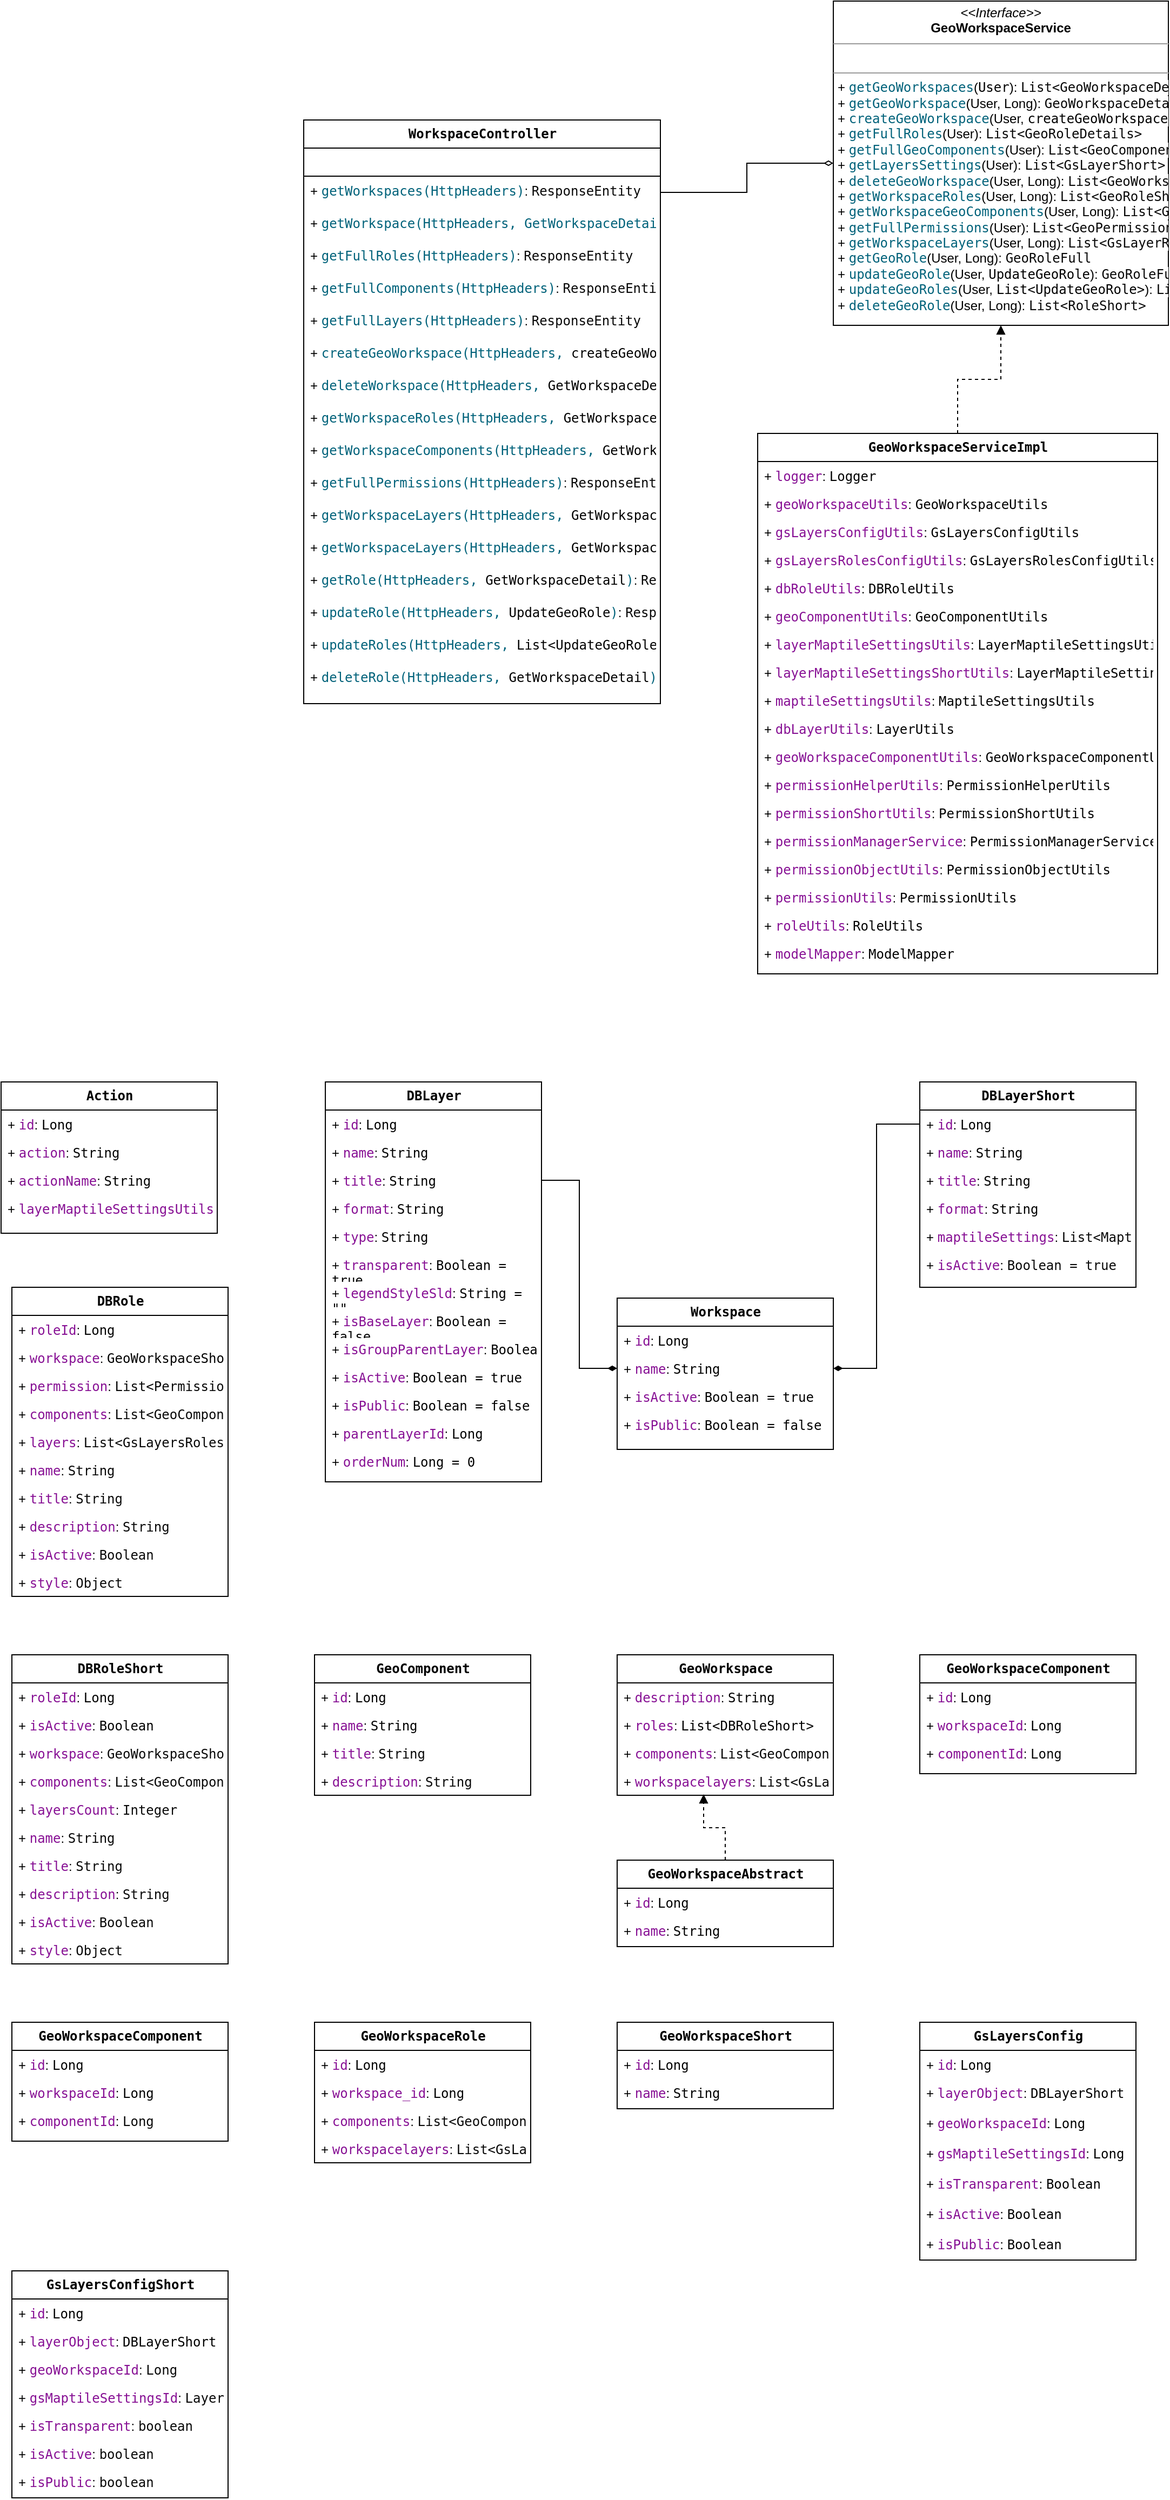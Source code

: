<mxfile version="20.3.2" type="github">
  <diagram name="Page-1" id="c4acf3e9-155e-7222-9cf6-157b1a14988f">
    <mxGraphModel dx="2272" dy="794" grid="1" gridSize="10" guides="1" tooltips="1" connect="1" arrows="1" fold="1" page="1" pageScale="1" pageWidth="850" pageHeight="1100" background="none" math="0" shadow="0">
      <root>
        <mxCell id="0" />
        <mxCell id="1" parent="0" />
        <mxCell id="euHFHtvZfhV_bIN84v0q-18" style="edgeStyle=orthogonalEdgeStyle;rounded=0;orthogonalLoop=1;jettySize=auto;html=1;exitX=0.5;exitY=0;exitDx=0;exitDy=0;entryX=0.5;entryY=1;entryDx=0;entryDy=0;fontSize=12;endArrow=block;endFill=1;dashed=1;" parent="1" source="17acba5748e5396b-2" target="5d2195bd80daf111-10" edge="1">
          <mxGeometry relative="1" as="geometry" />
        </mxCell>
        <mxCell id="17acba5748e5396b-2" value="&lt;pre style=&quot;background-color:#ffffff;color:#080808;font-family:&#39;JetBrains Mono&#39;,monospace;font-size:9,8pt;&quot;&gt;&lt;span style=&quot;color:#000000;&quot;&gt;&lt;font style=&quot;font-size: 12px;&quot;&gt;&lt;b&gt;GeoWorkspaceServiceImpl&lt;/b&gt;&lt;/font&gt;&lt;/span&gt;&lt;/pre&gt;" style="swimlane;html=1;fontStyle=0;childLayout=stackLayout;horizontal=1;startSize=26;fillColor=none;horizontalStack=0;resizeParent=1;resizeLast=0;collapsible=1;marginBottom=0;swimlaneFillColor=#ffffff;rounded=0;shadow=0;comic=0;labelBackgroundColor=none;strokeWidth=1;fontFamily=Verdana;fontSize=10;align=center;" parent="1" vertex="1">
          <mxGeometry x="450" y="540" width="370" height="500" as="geometry" />
        </mxCell>
        <mxCell id="17acba5748e5396b-3" value="+&amp;nbsp;&lt;span style=&quot;color: rgb(135, 16, 148); background-color: rgb(255, 255, 255); font-family: &amp;quot;JetBrains Mono&amp;quot;, monospace;&quot;&gt;logger&lt;/span&gt;&lt;span style=&quot;background-color: initial;&quot;&gt;:&amp;nbsp;&lt;/span&gt;&lt;span style=&quot;background-color: rgb(255, 255, 255); font-family: &amp;quot;JetBrains Mono&amp;quot;, monospace;&quot;&gt;Logger&lt;/span&gt;" style="text;html=1;strokeColor=none;fillColor=none;align=left;verticalAlign=top;spacingLeft=4;spacingRight=4;whiteSpace=wrap;overflow=hidden;rotatable=0;points=[[0,0.5],[1,0.5]];portConstraint=eastwest;" parent="17acba5748e5396b-2" vertex="1">
          <mxGeometry y="26" width="370" height="26" as="geometry" />
        </mxCell>
        <mxCell id="17acba5748e5396b-4" value="+&amp;nbsp;&lt;span style=&quot;color: rgb(135, 16, 148); background-color: rgb(255, 255, 255); font-family: &amp;quot;JetBrains Mono&amp;quot;, monospace;&quot;&gt;geoWorkspaceUtils&lt;/span&gt;&lt;span style=&quot;background-color: initial;&quot;&gt;:&amp;nbsp;&lt;/span&gt;&lt;span style=&quot;background-color: rgb(255, 255, 255); font-family: &amp;quot;JetBrains Mono&amp;quot;, monospace;&quot;&gt;GeoWorkspaceUtils&lt;/span&gt;" style="text;html=1;strokeColor=none;fillColor=none;align=left;verticalAlign=top;spacingLeft=4;spacingRight=4;whiteSpace=wrap;overflow=hidden;rotatable=0;points=[[0,0.5],[1,0.5]];portConstraint=eastwest;" parent="17acba5748e5396b-2" vertex="1">
          <mxGeometry y="52" width="370" height="26" as="geometry" />
        </mxCell>
        <mxCell id="17acba5748e5396b-6" value="+&amp;nbsp;&lt;span style=&quot;color: rgb(135, 16, 148); background-color: rgb(255, 255, 255); font-family: &amp;quot;JetBrains Mono&amp;quot;, monospace;&quot;&gt;gsLayersConfigUtils&lt;/span&gt;&lt;span style=&quot;background-color: initial;&quot;&gt;:&amp;nbsp;&lt;/span&gt;&lt;span style=&quot;background-color: rgb(255, 255, 255); font-family: &amp;quot;JetBrains Mono&amp;quot;, monospace;&quot;&gt;GsLayersConfigUtils&lt;/span&gt;" style="text;html=1;strokeColor=none;fillColor=none;align=left;verticalAlign=top;spacingLeft=4;spacingRight=4;whiteSpace=wrap;overflow=hidden;rotatable=0;points=[[0,0.5],[1,0.5]];portConstraint=eastwest;" parent="17acba5748e5396b-2" vertex="1">
          <mxGeometry y="78" width="370" height="26" as="geometry" />
        </mxCell>
        <mxCell id="17acba5748e5396b-9" value="+&amp;nbsp;&lt;span style=&quot;color: rgb(135, 16, 148); background-color: rgb(255, 255, 255); font-family: &amp;quot;JetBrains Mono&amp;quot;, monospace;&quot;&gt;gsLayersRolesConfigUtils&lt;/span&gt;&lt;span style=&quot;background-color: initial;&quot;&gt;:&amp;nbsp;&lt;/span&gt;&lt;span style=&quot;background-color: rgb(255, 255, 255); font-family: &amp;quot;JetBrains Mono&amp;quot;, monospace;&quot;&gt;GsLayersRolesConfigUtils&lt;/span&gt;" style="text;html=1;strokeColor=none;fillColor=none;align=left;verticalAlign=top;spacingLeft=4;spacingRight=4;whiteSpace=wrap;overflow=hidden;rotatable=0;points=[[0,0.5],[1,0.5]];portConstraint=eastwest;" parent="17acba5748e5396b-2" vertex="1">
          <mxGeometry y="104" width="370" height="26" as="geometry" />
        </mxCell>
        <mxCell id="17acba5748e5396b-10" value="+&amp;nbsp;&lt;span style=&quot;color: rgb(135, 16, 148); background-color: rgb(255, 255, 255); font-family: &amp;quot;JetBrains Mono&amp;quot;, monospace;&quot;&gt;dbRoleUtils&lt;/span&gt;&lt;span style=&quot;background-color: initial;&quot;&gt;:&amp;nbsp;&lt;/span&gt;&lt;span style=&quot;background-color: rgb(255, 255, 255); font-family: &amp;quot;JetBrains Mono&amp;quot;, monospace;&quot;&gt;DBRoleUtils&lt;/span&gt;" style="text;html=1;strokeColor=none;fillColor=none;align=left;verticalAlign=top;spacingLeft=4;spacingRight=4;whiteSpace=wrap;overflow=hidden;rotatable=0;points=[[0,0.5],[1,0.5]];portConstraint=eastwest;" parent="17acba5748e5396b-2" vertex="1">
          <mxGeometry y="130" width="370" height="26" as="geometry" />
        </mxCell>
        <mxCell id="17acba5748e5396b-8" value="+&amp;nbsp;&lt;span style=&quot;color: rgb(135, 16, 148); background-color: rgb(255, 255, 255); font-family: &amp;quot;JetBrains Mono&amp;quot;, monospace;&quot;&gt;geoComponentUtils&lt;/span&gt;&lt;span style=&quot;background-color: initial;&quot;&gt;:&amp;nbsp;&lt;/span&gt;&lt;span style=&quot;background-color: rgb(255, 255, 255); font-family: &amp;quot;JetBrains Mono&amp;quot;, monospace;&quot;&gt;GeoComponentUtils&lt;/span&gt;" style="text;html=1;strokeColor=none;fillColor=none;align=left;verticalAlign=top;spacingLeft=4;spacingRight=4;whiteSpace=wrap;overflow=hidden;rotatable=0;points=[[0,0.5],[1,0.5]];portConstraint=eastwest;" parent="17acba5748e5396b-2" vertex="1">
          <mxGeometry y="156" width="370" height="26" as="geometry" />
        </mxCell>
        <mxCell id="euHFHtvZfhV_bIN84v0q-19" value="+&amp;nbsp;&lt;span style=&quot;color: rgb(135, 16, 148); background-color: rgb(255, 255, 255); font-family: &amp;quot;JetBrains Mono&amp;quot;, monospace;&quot;&gt;layerMaptileSettingsUtils&lt;/span&gt;&lt;span style=&quot;background-color: initial;&quot;&gt;:&amp;nbsp;&lt;/span&gt;&lt;span style=&quot;background-color: rgb(255, 255, 255); font-family: &amp;quot;JetBrains Mono&amp;quot;, monospace;&quot;&gt;LayerMaptileSettingsUtils&lt;/span&gt;" style="text;html=1;strokeColor=none;fillColor=none;align=left;verticalAlign=top;spacingLeft=4;spacingRight=4;whiteSpace=wrap;overflow=hidden;rotatable=0;points=[[0,0.5],[1,0.5]];portConstraint=eastwest;" parent="17acba5748e5396b-2" vertex="1">
          <mxGeometry y="182" width="370" height="26" as="geometry" />
        </mxCell>
        <mxCell id="euHFHtvZfhV_bIN84v0q-20" value="+&amp;nbsp;&lt;span style=&quot;color: rgb(135, 16, 148); background-color: rgb(255, 255, 255); font-family: &amp;quot;JetBrains Mono&amp;quot;, monospace;&quot;&gt;layerMaptileSettingsShortUtils&lt;/span&gt;&lt;span style=&quot;background-color: initial;&quot;&gt;:&amp;nbsp;&lt;/span&gt;&lt;span style=&quot;background-color: rgb(255, 255, 255); font-family: &amp;quot;JetBrains Mono&amp;quot;, monospace;&quot;&gt;LayerMaptileSettingsShortUtils&lt;/span&gt;" style="text;html=1;strokeColor=none;fillColor=none;align=left;verticalAlign=top;spacingLeft=4;spacingRight=4;whiteSpace=wrap;overflow=hidden;rotatable=0;points=[[0,0.5],[1,0.5]];portConstraint=eastwest;" parent="17acba5748e5396b-2" vertex="1">
          <mxGeometry y="208" width="370" height="26" as="geometry" />
        </mxCell>
        <mxCell id="euHFHtvZfhV_bIN84v0q-21" value="+&amp;nbsp;&lt;span style=&quot;color: rgb(135, 16, 148); background-color: rgb(255, 255, 255); font-family: &amp;quot;JetBrains Mono&amp;quot;, monospace;&quot;&gt;maptileSettingsUtils&lt;/span&gt;&lt;span style=&quot;background-color: initial;&quot;&gt;:&amp;nbsp;&lt;/span&gt;&lt;span style=&quot;background-color: rgb(255, 255, 255); font-family: &amp;quot;JetBrains Mono&amp;quot;, monospace;&quot;&gt;MaptileSettingsUtils&lt;/span&gt;" style="text;html=1;strokeColor=none;fillColor=none;align=left;verticalAlign=top;spacingLeft=4;spacingRight=4;whiteSpace=wrap;overflow=hidden;rotatable=0;points=[[0,0.5],[1,0.5]];portConstraint=eastwest;" parent="17acba5748e5396b-2" vertex="1">
          <mxGeometry y="234" width="370" height="26" as="geometry" />
        </mxCell>
        <mxCell id="euHFHtvZfhV_bIN84v0q-22" value="+&amp;nbsp;&lt;span style=&quot;color: rgb(135, 16, 148); background-color: rgb(255, 255, 255); font-family: &amp;quot;JetBrains Mono&amp;quot;, monospace;&quot;&gt;dbLayerUtils&lt;/span&gt;&lt;span style=&quot;background-color: initial;&quot;&gt;:&amp;nbsp;&lt;/span&gt;&lt;span style=&quot;background-color: rgb(255, 255, 255); font-family: &amp;quot;JetBrains Mono&amp;quot;, monospace;&quot;&gt;LayerUtils&lt;/span&gt;" style="text;html=1;strokeColor=none;fillColor=none;align=left;verticalAlign=top;spacingLeft=4;spacingRight=4;whiteSpace=wrap;overflow=hidden;rotatable=0;points=[[0,0.5],[1,0.5]];portConstraint=eastwest;" parent="17acba5748e5396b-2" vertex="1">
          <mxGeometry y="260" width="370" height="26" as="geometry" />
        </mxCell>
        <mxCell id="euHFHtvZfhV_bIN84v0q-23" value="+&amp;nbsp;&lt;span style=&quot;color: rgb(135, 16, 148); background-color: rgb(255, 255, 255); font-family: &amp;quot;JetBrains Mono&amp;quot;, monospace;&quot;&gt;geoWorkspaceComponentUtils&lt;/span&gt;&lt;span style=&quot;background-color: initial;&quot;&gt;:&amp;nbsp;&lt;/span&gt;&lt;span style=&quot;background-color: rgb(255, 255, 255); font-family: &amp;quot;JetBrains Mono&amp;quot;, monospace;&quot;&gt;GeoWorkspaceComponentUtils&lt;/span&gt;" style="text;html=1;strokeColor=none;fillColor=none;align=left;verticalAlign=top;spacingLeft=4;spacingRight=4;whiteSpace=wrap;overflow=hidden;rotatable=0;points=[[0,0.5],[1,0.5]];portConstraint=eastwest;" parent="17acba5748e5396b-2" vertex="1">
          <mxGeometry y="286" width="370" height="26" as="geometry" />
        </mxCell>
        <mxCell id="euHFHtvZfhV_bIN84v0q-24" value="+&amp;nbsp;&lt;span style=&quot;color: rgb(135, 16, 148); background-color: rgb(255, 255, 255); font-family: &amp;quot;JetBrains Mono&amp;quot;, monospace;&quot;&gt;permissionHelperUtils&lt;/span&gt;&lt;span style=&quot;background-color: initial;&quot;&gt;:&amp;nbsp;&lt;/span&gt;&lt;span style=&quot;background-color: rgb(255, 255, 255); font-family: &amp;quot;JetBrains Mono&amp;quot;, monospace;&quot;&gt;PermissionHelperUtils&lt;/span&gt;" style="text;html=1;strokeColor=none;fillColor=none;align=left;verticalAlign=top;spacingLeft=4;spacingRight=4;whiteSpace=wrap;overflow=hidden;rotatable=0;points=[[0,0.5],[1,0.5]];portConstraint=eastwest;" parent="17acba5748e5396b-2" vertex="1">
          <mxGeometry y="312" width="370" height="26" as="geometry" />
        </mxCell>
        <mxCell id="euHFHtvZfhV_bIN84v0q-25" value="+&amp;nbsp;&lt;span style=&quot;color: rgb(135, 16, 148); background-color: rgb(255, 255, 255); font-family: &amp;quot;JetBrains Mono&amp;quot;, monospace;&quot;&gt;permissionShortUtils&lt;/span&gt;&lt;span style=&quot;background-color: initial;&quot;&gt;:&amp;nbsp;&lt;/span&gt;&lt;span style=&quot;background-color: rgb(255, 255, 255); font-family: &amp;quot;JetBrains Mono&amp;quot;, monospace;&quot;&gt;PermissionShortUtils&lt;/span&gt;" style="text;html=1;strokeColor=none;fillColor=none;align=left;verticalAlign=top;spacingLeft=4;spacingRight=4;whiteSpace=wrap;overflow=hidden;rotatable=0;points=[[0,0.5],[1,0.5]];portConstraint=eastwest;" parent="17acba5748e5396b-2" vertex="1">
          <mxGeometry y="338" width="370" height="26" as="geometry" />
        </mxCell>
        <mxCell id="euHFHtvZfhV_bIN84v0q-26" value="+&amp;nbsp;&lt;span style=&quot;color: rgb(135, 16, 148); background-color: rgb(255, 255, 255); font-family: &amp;quot;JetBrains Mono&amp;quot;, monospace;&quot;&gt;permissionManagerService&lt;/span&gt;&lt;span style=&quot;background-color: initial;&quot;&gt;:&amp;nbsp;&lt;/span&gt;&lt;span style=&quot;background-color: rgb(255, 255, 255); font-family: &amp;quot;JetBrains Mono&amp;quot;, monospace;&quot;&gt;PermissionManagerService&lt;/span&gt;" style="text;html=1;strokeColor=none;fillColor=none;align=left;verticalAlign=top;spacingLeft=4;spacingRight=4;whiteSpace=wrap;overflow=hidden;rotatable=0;points=[[0,0.5],[1,0.5]];portConstraint=eastwest;" parent="17acba5748e5396b-2" vertex="1">
          <mxGeometry y="364" width="370" height="26" as="geometry" />
        </mxCell>
        <mxCell id="euHFHtvZfhV_bIN84v0q-27" value="+&amp;nbsp;&lt;span style=&quot;color: rgb(135, 16, 148); background-color: rgb(255, 255, 255); font-family: &amp;quot;JetBrains Mono&amp;quot;, monospace;&quot;&gt;permissionObjectUtils&lt;/span&gt;&lt;span style=&quot;background-color: initial;&quot;&gt;:&amp;nbsp;&lt;/span&gt;&lt;span style=&quot;background-color: rgb(255, 255, 255); font-family: &amp;quot;JetBrains Mono&amp;quot;, monospace;&quot;&gt;PermissionObjectUtils&lt;/span&gt;" style="text;html=1;strokeColor=none;fillColor=none;align=left;verticalAlign=top;spacingLeft=4;spacingRight=4;whiteSpace=wrap;overflow=hidden;rotatable=0;points=[[0,0.5],[1,0.5]];portConstraint=eastwest;" parent="17acba5748e5396b-2" vertex="1">
          <mxGeometry y="390" width="370" height="26" as="geometry" />
        </mxCell>
        <mxCell id="euHFHtvZfhV_bIN84v0q-28" value="+&amp;nbsp;&lt;span style=&quot;color: rgb(135, 16, 148); background-color: rgb(255, 255, 255); font-family: &amp;quot;JetBrains Mono&amp;quot;, monospace;&quot;&gt;permissionUtils&lt;/span&gt;&lt;span style=&quot;background-color: initial;&quot;&gt;:&amp;nbsp;&lt;/span&gt;&lt;span style=&quot;background-color: rgb(255, 255, 255); font-family: &amp;quot;JetBrains Mono&amp;quot;, monospace;&quot;&gt;PermissionUtils&lt;/span&gt;" style="text;html=1;strokeColor=none;fillColor=none;align=left;verticalAlign=top;spacingLeft=4;spacingRight=4;whiteSpace=wrap;overflow=hidden;rotatable=0;points=[[0,0.5],[1,0.5]];portConstraint=eastwest;" parent="17acba5748e5396b-2" vertex="1">
          <mxGeometry y="416" width="370" height="26" as="geometry" />
        </mxCell>
        <mxCell id="euHFHtvZfhV_bIN84v0q-29" value="+&amp;nbsp;&lt;span style=&quot;color: rgb(135, 16, 148); background-color: rgb(255, 255, 255); font-family: &amp;quot;JetBrains Mono&amp;quot;, monospace;&quot;&gt;roleUtils&lt;/span&gt;&lt;span style=&quot;background-color: initial;&quot;&gt;:&amp;nbsp;&lt;/span&gt;&lt;span style=&quot;background-color: rgb(255, 255, 255); font-family: &amp;quot;JetBrains Mono&amp;quot;, monospace;&quot;&gt;RoleUtils&lt;/span&gt;" style="text;html=1;strokeColor=none;fillColor=none;align=left;verticalAlign=top;spacingLeft=4;spacingRight=4;whiteSpace=wrap;overflow=hidden;rotatable=0;points=[[0,0.5],[1,0.5]];portConstraint=eastwest;" parent="17acba5748e5396b-2" vertex="1">
          <mxGeometry y="442" width="370" height="26" as="geometry" />
        </mxCell>
        <mxCell id="euHFHtvZfhV_bIN84v0q-30" value="+&amp;nbsp;&lt;span style=&quot;color: rgb(135, 16, 148); background-color: rgb(255, 255, 255); font-family: &amp;quot;JetBrains Mono&amp;quot;, monospace;&quot;&gt;modelMapper&lt;/span&gt;&lt;span style=&quot;background-color: initial;&quot;&gt;:&amp;nbsp;&lt;/span&gt;&lt;span style=&quot;background-color: rgb(255, 255, 255); font-family: &amp;quot;JetBrains Mono&amp;quot;, monospace;&quot;&gt;ModelMapper&lt;/span&gt;" style="text;html=1;strokeColor=none;fillColor=none;align=left;verticalAlign=top;spacingLeft=4;spacingRight=4;whiteSpace=wrap;overflow=hidden;rotatable=0;points=[[0,0.5],[1,0.5]];portConstraint=eastwest;" parent="17acba5748e5396b-2" vertex="1">
          <mxGeometry y="468" width="370" height="26" as="geometry" />
        </mxCell>
        <mxCell id="5d2195bd80daf111-1" value="&lt;pre style=&quot;background-color:#ffffff;color:#080808;font-family:&#39;JetBrains Mono&#39;,monospace;font-size:9,8pt;&quot;&gt;&lt;span style=&quot;color:#000000;&quot;&gt;&lt;font style=&quot;font-size: 12px;&quot;&gt;&lt;b&gt;WorkspaceController&lt;/b&gt;&lt;/font&gt;&lt;/span&gt;&lt;/pre&gt;" style="swimlane;html=1;fontStyle=0;childLayout=stackLayout;horizontal=1;startSize=26;fillColor=none;horizontalStack=0;resizeParent=1;resizeLast=0;collapsible=1;marginBottom=0;swimlaneFillColor=#ffffff;rounded=0;shadow=0;comic=0;labelBackgroundColor=none;strokeWidth=1;fontFamily=Verdana;fontSize=10;align=center;" parent="1" vertex="1">
          <mxGeometry x="30" y="250" width="330" height="540" as="geometry" />
        </mxCell>
        <mxCell id="5d2195bd80daf111-2" value="" style="text;html=1;strokeColor=default;fillColor=none;align=left;verticalAlign=top;spacingLeft=4;spacingRight=4;whiteSpace=wrap;overflow=hidden;rotatable=0;points=[[0,0.5],[1,0.5]];portConstraint=eastwest;" parent="5d2195bd80daf111-1" vertex="1">
          <mxGeometry y="26" width="330" height="26" as="geometry" />
        </mxCell>
        <mxCell id="5d2195bd80daf111-3" value="+&amp;nbsp;&lt;span style=&quot;color: rgb(0, 98, 122); background-color: rgb(255, 255, 255); font-family: &amp;quot;JetBrains Mono&amp;quot;, monospace;&quot;&gt;getWorkspaces(HttpHeaders)&lt;/span&gt;&lt;span style=&quot;background-color: initial;&quot;&gt;:&amp;nbsp;&lt;/span&gt;&lt;span style=&quot;background-color: rgb(255, 255, 255); color: rgb(8, 8, 8); font-family: &amp;quot;JetBrains Mono&amp;quot;, monospace;&quot;&gt;ResponseEntity&lt;/span&gt;" style="text;html=1;strokeColor=none;fillColor=none;align=left;verticalAlign=top;spacingLeft=4;spacingRight=4;whiteSpace=wrap;overflow=hidden;rotatable=0;points=[[0,0.5],[1,0.5]];portConstraint=eastwest;" parent="5d2195bd80daf111-1" vertex="1">
          <mxGeometry y="52" width="330" height="30" as="geometry" />
        </mxCell>
        <mxCell id="5d2195bd80daf111-4" value="+&amp;nbsp;&lt;span style=&quot;color: rgb(0, 98, 122); background-color: rgb(255, 255, 255); font-family: &amp;quot;JetBrains Mono&amp;quot;, monospace;&quot;&gt;getWorkspace(HttpHeaders, GetWorkspaceDetail)&lt;/span&gt;&lt;span style=&quot;background-color: initial;&quot;&gt;:&amp;nbsp;&lt;/span&gt;&lt;span style=&quot;color: rgb(8, 8, 8); font-family: &amp;quot;JetBrains Mono&amp;quot;, monospace; background-color: rgb(255, 255, 255);&quot;&gt;ResponseEntity&lt;/span&gt;" style="text;html=1;strokeColor=none;fillColor=none;align=left;verticalAlign=top;spacingLeft=4;spacingRight=4;overflow=hidden;rotatable=0;points=[[0,0.5],[1,0.5]];portConstraint=eastwest;" parent="5d2195bd80daf111-1" vertex="1">
          <mxGeometry y="82" width="330" height="30" as="geometry" />
        </mxCell>
        <mxCell id="euHFHtvZfhV_bIN84v0q-4" value="+&amp;nbsp;&lt;span style=&quot;color: rgb(0, 98, 122); background-color: rgb(255, 255, 255); font-family: &amp;quot;JetBrains Mono&amp;quot;, monospace;&quot;&gt;getFullRoles&lt;/span&gt;&lt;span style=&quot;color: rgb(0, 98, 122); background-color: rgb(255, 255, 255); font-family: &amp;quot;JetBrains Mono&amp;quot;, monospace;&quot;&gt;(HttpHeaders)&lt;/span&gt;&lt;span style=&quot;background-color: initial;&quot;&gt;:&amp;nbsp;&lt;/span&gt;&lt;span style=&quot;color: rgb(8, 8, 8); font-family: &amp;quot;JetBrains Mono&amp;quot;, monospace; background-color: rgb(255, 255, 255);&quot;&gt;ResponseEntity&lt;/span&gt;" style="text;html=1;strokeColor=none;fillColor=none;align=left;verticalAlign=top;spacingLeft=4;spacingRight=4;whiteSpace=wrap;overflow=hidden;rotatable=0;points=[[0,0.5],[1,0.5]];portConstraint=eastwest;" parent="5d2195bd80daf111-1" vertex="1">
          <mxGeometry y="112" width="330" height="30" as="geometry" />
        </mxCell>
        <mxCell id="euHFHtvZfhV_bIN84v0q-5" value="+&amp;nbsp;&lt;span style=&quot;color: rgb(0, 98, 122); background-color: rgb(255, 255, 255); font-family: &amp;quot;JetBrains Mono&amp;quot;, monospace;&quot;&gt;getFullComponents&lt;/span&gt;&lt;span style=&quot;color: rgb(0, 98, 122); background-color: rgb(255, 255, 255); font-family: &amp;quot;JetBrains Mono&amp;quot;, monospace;&quot;&gt;(HttpHeaders)&lt;/span&gt;&lt;span style=&quot;background-color: initial;&quot;&gt;:&amp;nbsp;&lt;/span&gt;&lt;span style=&quot;color: rgb(8, 8, 8); font-family: &amp;quot;JetBrains Mono&amp;quot;, monospace; background-color: rgb(255, 255, 255);&quot;&gt;ResponseEntity&lt;/span&gt;" style="text;html=1;strokeColor=none;fillColor=none;align=left;verticalAlign=top;spacingLeft=4;spacingRight=4;whiteSpace=wrap;overflow=hidden;rotatable=0;points=[[0,0.5],[1,0.5]];portConstraint=eastwest;" parent="5d2195bd80daf111-1" vertex="1">
          <mxGeometry y="142" width="330" height="30" as="geometry" />
        </mxCell>
        <mxCell id="euHFHtvZfhV_bIN84v0q-6" value="+&amp;nbsp;&lt;span style=&quot;color: rgb(0, 98, 122); background-color: rgb(255, 255, 255); font-family: &amp;quot;JetBrains Mono&amp;quot;, monospace;&quot;&gt;getFullLayers&lt;/span&gt;&lt;span style=&quot;color: rgb(0, 98, 122); background-color: rgb(255, 255, 255); font-family: &amp;quot;JetBrains Mono&amp;quot;, monospace;&quot;&gt;(HttpHeaders)&lt;/span&gt;&lt;span style=&quot;background-color: initial;&quot;&gt;:&amp;nbsp;&lt;/span&gt;&lt;span style=&quot;color: rgb(8, 8, 8); font-family: &amp;quot;JetBrains Mono&amp;quot;, monospace; background-color: rgb(255, 255, 255);&quot;&gt;ResponseEntity&lt;/span&gt;" style="text;html=1;strokeColor=none;fillColor=none;align=left;verticalAlign=top;spacingLeft=4;spacingRight=4;whiteSpace=wrap;overflow=hidden;rotatable=0;points=[[0,0.5],[1,0.5]];portConstraint=eastwest;" parent="5d2195bd80daf111-1" vertex="1">
          <mxGeometry y="172" width="330" height="30" as="geometry" />
        </mxCell>
        <mxCell id="euHFHtvZfhV_bIN84v0q-7" value="+&amp;nbsp;&lt;span style=&quot;color: rgb(0, 98, 122); background-color: rgb(255, 255, 255); font-family: &amp;quot;JetBrains Mono&amp;quot;, monospace;&quot;&gt;createGeoWorkspace&lt;/span&gt;&lt;span style=&quot;color: rgb(0, 98, 122); background-color: rgb(255, 255, 255); font-family: &amp;quot;JetBrains Mono&amp;quot;, monospace;&quot;&gt;(HttpHeaders,&amp;nbsp;&lt;/span&gt;&lt;span style=&quot;background-color: rgb(255, 255, 255); font-family: &amp;quot;JetBrains Mono&amp;quot;, monospace;&quot;&gt;createGeoWorkspace&lt;/span&gt;&lt;span style=&quot;color: rgb(0, 98, 122); background-color: rgb(255, 255, 255); font-family: &amp;quot;JetBrains Mono&amp;quot;, monospace;&quot;&gt;)&lt;/span&gt;&lt;span style=&quot;background-color: initial;&quot;&gt;:&amp;nbsp;&lt;/span&gt;&lt;span style=&quot;color: rgb(8, 8, 8); font-family: &amp;quot;JetBrains Mono&amp;quot;, monospace; background-color: rgb(255, 255, 255);&quot;&gt;ResponseEntity&lt;/span&gt;" style="text;html=1;strokeColor=none;fillColor=none;align=left;verticalAlign=top;spacingLeft=4;spacingRight=4;overflow=hidden;rotatable=0;points=[[0,0.5],[1,0.5]];portConstraint=eastwest;imageAspect=1;whiteSpace=wrap;" parent="5d2195bd80daf111-1" vertex="1">
          <mxGeometry y="202" width="330" height="30" as="geometry" />
        </mxCell>
        <mxCell id="euHFHtvZfhV_bIN84v0q-8" value="+&amp;nbsp;&lt;span style=&quot;color: rgb(0, 98, 122); background-color: rgb(255, 255, 255); font-family: &amp;quot;JetBrains Mono&amp;quot;, monospace;&quot;&gt;deleteWorkspace&lt;/span&gt;&lt;span style=&quot;color: rgb(0, 98, 122); background-color: rgb(255, 255, 255); font-family: &amp;quot;JetBrains Mono&amp;quot;, monospace;&quot;&gt;(HttpHeaders,&amp;nbsp;&lt;/span&gt;&lt;span style=&quot;background-color: rgb(255, 255, 255); font-family: &amp;quot;JetBrains Mono&amp;quot;, monospace;&quot;&gt;GetWorkspaceDetail&lt;/span&gt;&lt;span style=&quot;color: rgb(0, 98, 122); background-color: rgb(255, 255, 255); font-family: &amp;quot;JetBrains Mono&amp;quot;, monospace;&quot;&gt;)&lt;/span&gt;&lt;span style=&quot;background-color: initial;&quot;&gt;:&amp;nbsp;&lt;/span&gt;&lt;span style=&quot;color: rgb(8, 8, 8); font-family: &amp;quot;JetBrains Mono&amp;quot;, monospace; background-color: rgb(255, 255, 255);&quot;&gt;ResponseEntity&lt;/span&gt;" style="text;html=1;strokeColor=none;fillColor=none;align=left;verticalAlign=top;spacingLeft=4;spacingRight=4;overflow=hidden;rotatable=0;points=[[0,0.5],[1,0.5]];portConstraint=eastwest;imageAspect=1;whiteSpace=wrap;" parent="5d2195bd80daf111-1" vertex="1">
          <mxGeometry y="232" width="330" height="30" as="geometry" />
        </mxCell>
        <mxCell id="euHFHtvZfhV_bIN84v0q-9" value="+&amp;nbsp;&lt;span style=&quot;color: rgb(0, 98, 122); background-color: rgb(255, 255, 255); font-family: &amp;quot;JetBrains Mono&amp;quot;, monospace;&quot;&gt;getWorkspaceRoles&lt;/span&gt;&lt;span style=&quot;color: rgb(0, 98, 122); background-color: rgb(255, 255, 255); font-family: &amp;quot;JetBrains Mono&amp;quot;, monospace;&quot;&gt;(HttpHeaders,&amp;nbsp;&lt;/span&gt;&lt;span style=&quot;background-color: rgb(255, 255, 255); font-family: &amp;quot;JetBrains Mono&amp;quot;, monospace;&quot;&gt;GetWorkspaceDetail&lt;/span&gt;&lt;span style=&quot;color: rgb(0, 98, 122); background-color: rgb(255, 255, 255); font-family: &amp;quot;JetBrains Mono&amp;quot;, monospace;&quot;&gt;)&lt;/span&gt;&lt;span style=&quot;background-color: initial;&quot;&gt;:&amp;nbsp;&lt;/span&gt;&lt;span style=&quot;color: rgb(8, 8, 8); font-family: &amp;quot;JetBrains Mono&amp;quot;, monospace; background-color: rgb(255, 255, 255);&quot;&gt;ResponseEntity&lt;/span&gt;" style="text;html=1;strokeColor=none;fillColor=none;align=left;verticalAlign=top;spacingLeft=4;spacingRight=4;overflow=hidden;rotatable=0;points=[[0,0.5],[1,0.5]];portConstraint=eastwest;imageAspect=1;whiteSpace=wrap;" parent="5d2195bd80daf111-1" vertex="1">
          <mxGeometry y="262" width="330" height="30" as="geometry" />
        </mxCell>
        <mxCell id="euHFHtvZfhV_bIN84v0q-10" value="+&amp;nbsp;&lt;span style=&quot;color: rgb(0, 98, 122); background-color: rgb(255, 255, 255); font-family: &amp;quot;JetBrains Mono&amp;quot;, monospace;&quot;&gt;getWorkspaceComponents&lt;/span&gt;&lt;span style=&quot;color: rgb(0, 98, 122); background-color: rgb(255, 255, 255); font-family: &amp;quot;JetBrains Mono&amp;quot;, monospace;&quot;&gt;(HttpHeaders,&amp;nbsp;&lt;/span&gt;&lt;span style=&quot;background-color: rgb(255, 255, 255); font-family: &amp;quot;JetBrains Mono&amp;quot;, monospace;&quot;&gt;GetWorkspaceDetail&lt;/span&gt;&lt;span style=&quot;color: rgb(0, 98, 122); background-color: rgb(255, 255, 255); font-family: &amp;quot;JetBrains Mono&amp;quot;, monospace;&quot;&gt;)&lt;/span&gt;&lt;span style=&quot;background-color: initial;&quot;&gt;:&amp;nbsp;&lt;/span&gt;&lt;span style=&quot;color: rgb(8, 8, 8); font-family: &amp;quot;JetBrains Mono&amp;quot;, monospace; background-color: rgb(255, 255, 255);&quot;&gt;ResponseEntity&lt;/span&gt;" style="text;html=1;strokeColor=none;fillColor=none;align=left;verticalAlign=top;spacingLeft=4;spacingRight=4;overflow=hidden;rotatable=0;points=[[0,0.5],[1,0.5]];portConstraint=eastwest;imageAspect=1;whiteSpace=wrap;" parent="5d2195bd80daf111-1" vertex="1">
          <mxGeometry y="292" width="330" height="30" as="geometry" />
        </mxCell>
        <mxCell id="euHFHtvZfhV_bIN84v0q-11" value="+&amp;nbsp;&lt;span style=&quot;color: rgb(0, 98, 122); background-color: rgb(255, 255, 255); font-family: &amp;quot;JetBrains Mono&amp;quot;, monospace;&quot;&gt;getFullPermissions&lt;/span&gt;&lt;span style=&quot;color: rgb(0, 98, 122); background-color: rgb(255, 255, 255); font-family: &amp;quot;JetBrains Mono&amp;quot;, monospace;&quot;&gt;(HttpHeaders&lt;/span&gt;&lt;span style=&quot;color: rgb(0, 98, 122); background-color: rgb(255, 255, 255); font-family: &amp;quot;JetBrains Mono&amp;quot;, monospace;&quot;&gt;)&lt;/span&gt;&lt;span style=&quot;background-color: initial;&quot;&gt;:&amp;nbsp;&lt;/span&gt;&lt;span style=&quot;color: rgb(8, 8, 8); font-family: &amp;quot;JetBrains Mono&amp;quot;, monospace; background-color: rgb(255, 255, 255);&quot;&gt;ResponseEntity&lt;/span&gt;" style="text;html=1;strokeColor=none;fillColor=none;align=left;verticalAlign=top;spacingLeft=4;spacingRight=4;overflow=hidden;rotatable=0;points=[[0,0.5],[1,0.5]];portConstraint=eastwest;imageAspect=1;whiteSpace=wrap;" parent="5d2195bd80daf111-1" vertex="1">
          <mxGeometry y="322" width="330" height="30" as="geometry" />
        </mxCell>
        <mxCell id="euHFHtvZfhV_bIN84v0q-12" value="+&amp;nbsp;&lt;span style=&quot;color: rgb(0, 98, 122); background-color: rgb(255, 255, 255); font-family: &amp;quot;JetBrains Mono&amp;quot;, monospace;&quot;&gt;getWorkspaceLayers&lt;/span&gt;&lt;span style=&quot;color: rgb(0, 98, 122); background-color: rgb(255, 255, 255); font-family: &amp;quot;JetBrains Mono&amp;quot;, monospace;&quot;&gt;(HttpHeaders,&amp;nbsp;&lt;/span&gt;&lt;span style=&quot;background-color: rgb(255, 255, 255); font-family: &amp;quot;JetBrains Mono&amp;quot;, monospace;&quot;&gt;GetWorkspaceDetail&lt;/span&gt;&lt;span style=&quot;color: rgb(0, 98, 122); background-color: rgb(255, 255, 255); font-family: &amp;quot;JetBrains Mono&amp;quot;, monospace;&quot;&gt;)&lt;/span&gt;&lt;span style=&quot;background-color: initial;&quot;&gt;:&amp;nbsp;&lt;/span&gt;&lt;span style=&quot;color: rgb(8, 8, 8); font-family: &amp;quot;JetBrains Mono&amp;quot;, monospace; background-color: rgb(255, 255, 255);&quot;&gt;ResponseEntity&lt;/span&gt;" style="text;html=1;strokeColor=none;fillColor=none;align=left;verticalAlign=top;spacingLeft=4;spacingRight=4;overflow=hidden;rotatable=0;points=[[0,0.5],[1,0.5]];portConstraint=eastwest;imageAspect=1;whiteSpace=wrap;" parent="5d2195bd80daf111-1" vertex="1">
          <mxGeometry y="352" width="330" height="30" as="geometry" />
        </mxCell>
        <mxCell id="euHFHtvZfhV_bIN84v0q-13" value="+&amp;nbsp;&lt;span style=&quot;color: rgb(0, 98, 122); background-color: rgb(255, 255, 255); font-family: &amp;quot;JetBrains Mono&amp;quot;, monospace;&quot;&gt;getWorkspaceLayers&lt;/span&gt;&lt;span style=&quot;color: rgb(0, 98, 122); background-color: rgb(255, 255, 255); font-family: &amp;quot;JetBrains Mono&amp;quot;, monospace;&quot;&gt;(HttpHeaders,&amp;nbsp;&lt;/span&gt;&lt;span style=&quot;background-color: rgb(255, 255, 255); font-family: &amp;quot;JetBrains Mono&amp;quot;, monospace;&quot;&gt;GetWorkspaceDetail&lt;/span&gt;&lt;span style=&quot;color: rgb(0, 98, 122); background-color: rgb(255, 255, 255); font-family: &amp;quot;JetBrains Mono&amp;quot;, monospace;&quot;&gt;)&lt;/span&gt;&lt;span style=&quot;background-color: initial;&quot;&gt;:&amp;nbsp;&lt;/span&gt;&lt;span style=&quot;color: rgb(8, 8, 8); font-family: &amp;quot;JetBrains Mono&amp;quot;, monospace; background-color: rgb(255, 255, 255);&quot;&gt;ResponseEntity&lt;/span&gt;" style="text;html=1;strokeColor=none;fillColor=none;align=left;verticalAlign=top;spacingLeft=4;spacingRight=4;overflow=hidden;rotatable=0;points=[[0,0.5],[1,0.5]];portConstraint=eastwest;imageAspect=1;whiteSpace=wrap;" parent="5d2195bd80daf111-1" vertex="1">
          <mxGeometry y="382" width="330" height="30" as="geometry" />
        </mxCell>
        <mxCell id="euHFHtvZfhV_bIN84v0q-14" value="+&amp;nbsp;&lt;span style=&quot;color: rgb(0, 98, 122); background-color: rgb(255, 255, 255); font-family: &amp;quot;JetBrains Mono&amp;quot;, monospace;&quot;&gt;getRole&lt;/span&gt;&lt;span style=&quot;color: rgb(0, 98, 122); background-color: rgb(255, 255, 255); font-family: &amp;quot;JetBrains Mono&amp;quot;, monospace;&quot;&gt;(HttpHeaders,&amp;nbsp;&lt;/span&gt;&lt;span style=&quot;background-color: rgb(255, 255, 255); font-family: &amp;quot;JetBrains Mono&amp;quot;, monospace;&quot;&gt;GetWorkspaceDetail&lt;/span&gt;&lt;span style=&quot;color: rgb(0, 98, 122); background-color: rgb(255, 255, 255); font-family: &amp;quot;JetBrains Mono&amp;quot;, monospace;&quot;&gt;)&lt;/span&gt;&lt;span style=&quot;background-color: initial;&quot;&gt;:&amp;nbsp;&lt;/span&gt;&lt;span style=&quot;color: rgb(8, 8, 8); font-family: &amp;quot;JetBrains Mono&amp;quot;, monospace; background-color: rgb(255, 255, 255);&quot;&gt;ResponseEntity&lt;/span&gt;" style="text;html=1;strokeColor=none;fillColor=none;align=left;verticalAlign=top;spacingLeft=4;spacingRight=4;overflow=hidden;rotatable=0;points=[[0,0.5],[1,0.5]];portConstraint=eastwest;imageAspect=1;whiteSpace=wrap;" parent="5d2195bd80daf111-1" vertex="1">
          <mxGeometry y="412" width="330" height="30" as="geometry" />
        </mxCell>
        <mxCell id="euHFHtvZfhV_bIN84v0q-15" value="+&amp;nbsp;&lt;span style=&quot;color: rgb(0, 98, 122); background-color: rgb(255, 255, 255); font-family: &amp;quot;JetBrains Mono&amp;quot;, monospace;&quot;&gt;updateRole&lt;/span&gt;&lt;span style=&quot;color: rgb(0, 98, 122); background-color: rgb(255, 255, 255); font-family: &amp;quot;JetBrains Mono&amp;quot;, monospace;&quot;&gt;(HttpHeaders,&amp;nbsp;&lt;/span&gt;&lt;span style=&quot;background-color: rgb(255, 255, 255); font-family: &amp;quot;JetBrains Mono&amp;quot;, monospace;&quot;&gt;UpdateGeoRole&lt;/span&gt;&lt;span style=&quot;color: rgb(0, 98, 122); background-color: rgb(255, 255, 255); font-family: &amp;quot;JetBrains Mono&amp;quot;, monospace;&quot;&gt;)&lt;/span&gt;&lt;span style=&quot;background-color: initial;&quot;&gt;:&amp;nbsp;&lt;/span&gt;&lt;span style=&quot;color: rgb(8, 8, 8); font-family: &amp;quot;JetBrains Mono&amp;quot;, monospace; background-color: rgb(255, 255, 255);&quot;&gt;ResponseEntity&lt;/span&gt;" style="text;html=1;strokeColor=none;fillColor=none;align=left;verticalAlign=top;spacingLeft=4;spacingRight=4;overflow=hidden;rotatable=0;points=[[0,0.5],[1,0.5]];portConstraint=eastwest;imageAspect=1;whiteSpace=wrap;" parent="5d2195bd80daf111-1" vertex="1">
          <mxGeometry y="442" width="330" height="30" as="geometry" />
        </mxCell>
        <mxCell id="euHFHtvZfhV_bIN84v0q-16" value="+&amp;nbsp;&lt;span style=&quot;color: rgb(0, 98, 122); background-color: rgb(255, 255, 255); font-family: &amp;quot;JetBrains Mono&amp;quot;, monospace;&quot;&gt;updateRoles&lt;/span&gt;&lt;span style=&quot;color: rgb(0, 98, 122); background-color: rgb(255, 255, 255); font-family: &amp;quot;JetBrains Mono&amp;quot;, monospace;&quot;&gt;(HttpHeaders,&amp;nbsp;&lt;/span&gt;&lt;span style=&quot;font-family: &amp;quot;JetBrains Mono&amp;quot;, monospace;&quot;&gt;List&lt;/span&gt;&lt;span style=&quot;background-color: rgb(255, 255, 255); color: rgb(8, 8, 8); font-family: &amp;quot;JetBrains Mono&amp;quot;, monospace;&quot;&gt;&amp;lt;&lt;/span&gt;&lt;span style=&quot;font-family: &amp;quot;JetBrains Mono&amp;quot;, monospace;&quot;&gt;UpdateGeoRole&lt;/span&gt;&lt;span style=&quot;background-color: rgb(255, 255, 255); color: rgb(8, 8, 8); font-family: &amp;quot;JetBrains Mono&amp;quot;, monospace;&quot;&gt;&amp;gt;&lt;/span&gt;&lt;span style=&quot;color: rgb(0, 98, 122); background-color: rgb(255, 255, 255); font-family: &amp;quot;JetBrains Mono&amp;quot;, monospace;&quot;&gt;)&lt;/span&gt;&lt;span style=&quot;background-color: initial;&quot;&gt;:&amp;nbsp;&lt;/span&gt;&lt;span style=&quot;color: rgb(8, 8, 8); font-family: &amp;quot;JetBrains Mono&amp;quot;, monospace; background-color: rgb(255, 255, 255);&quot;&gt;ResponseEntity&lt;/span&gt;" style="text;html=1;strokeColor=none;fillColor=none;align=left;verticalAlign=top;spacingLeft=4;spacingRight=4;overflow=hidden;rotatable=0;points=[[0,0.5],[1,0.5]];portConstraint=eastwest;imageAspect=1;whiteSpace=wrap;" parent="5d2195bd80daf111-1" vertex="1">
          <mxGeometry y="472" width="330" height="30" as="geometry" />
        </mxCell>
        <mxCell id="euHFHtvZfhV_bIN84v0q-17" value="+&amp;nbsp;&lt;span style=&quot;color: rgb(0, 98, 122); background-color: rgb(255, 255, 255); font-family: &amp;quot;JetBrains Mono&amp;quot;, monospace;&quot;&gt;deleteRole&lt;/span&gt;&lt;span style=&quot;color: rgb(0, 98, 122); background-color: rgb(255, 255, 255); font-family: &amp;quot;JetBrains Mono&amp;quot;, monospace;&quot;&gt;(HttpHeaders,&amp;nbsp;&lt;/span&gt;&lt;span style=&quot;background-color: rgb(255, 255, 255); font-family: &amp;quot;JetBrains Mono&amp;quot;, monospace;&quot;&gt;GetWorkspaceDetail&lt;/span&gt;&lt;span style=&quot;color: rgb(0, 98, 122); background-color: rgb(255, 255, 255); font-family: &amp;quot;JetBrains Mono&amp;quot;, monospace;&quot;&gt;)&lt;/span&gt;&lt;span style=&quot;background-color: initial;&quot;&gt;:&amp;nbsp;&lt;/span&gt;&lt;span style=&quot;color: rgb(8, 8, 8); font-family: &amp;quot;JetBrains Mono&amp;quot;, monospace; background-color: rgb(255, 255, 255);&quot;&gt;ResponseEntity&lt;/span&gt;" style="text;html=1;strokeColor=none;fillColor=none;align=left;verticalAlign=top;spacingLeft=4;spacingRight=4;overflow=hidden;rotatable=0;points=[[0,0.5],[1,0.5]];portConstraint=eastwest;imageAspect=1;whiteSpace=wrap;" parent="5d2195bd80daf111-1" vertex="1">
          <mxGeometry y="502" width="330" height="30" as="geometry" />
        </mxCell>
        <mxCell id="5d2195bd80daf111-10" value="&lt;p style=&quot;margin:0px;margin-top:4px;text-align:center;&quot;&gt;&lt;i&gt;&amp;lt;&amp;lt;Interface&amp;gt;&amp;gt;&lt;/i&gt;&lt;br&gt;&lt;b&gt;GeoWorkspaceService&lt;/b&gt;&lt;/p&gt;&lt;hr size=&quot;1&quot;&gt;&lt;p style=&quot;margin:0px;margin-left:4px;&quot;&gt;&lt;br&gt;&lt;/p&gt;&lt;hr size=&quot;1&quot;&gt;&lt;p style=&quot;margin:0px;margin-left:4px;&quot;&gt;+&amp;nbsp;&lt;span style=&quot;color: rgb(0, 98, 122); background-color: rgb(255, 255, 255); font-family: &amp;quot;JetBrains Mono&amp;quot;, monospace;&quot;&gt;getGeoWorkspaces&lt;/span&gt;&lt;span style=&quot;background-color: initial;&quot;&gt;(&lt;/span&gt;&lt;span style=&quot;font-family: &amp;quot;JetBrains Mono&amp;quot;, monospace;&quot;&gt;User&lt;/span&gt;&lt;span style=&quot;background-color: initial;&quot;&gt;):&amp;nbsp;&lt;/span&gt;&lt;span style=&quot;background-color: rgb(255, 255, 255); color: rgb(8, 8, 8); font-family: &amp;quot;JetBrains Mono&amp;quot;, monospace;&quot;&gt;List&amp;lt;GeoWorkspaceDetailResponse&amp;gt;&lt;/span&gt;&lt;/p&gt;&lt;p style=&quot;margin:0px;margin-left:4px;&quot;&gt;+&amp;nbsp;&lt;span style=&quot;color: rgb(0, 98, 122); background-color: rgb(255, 255, 255); font-family: &amp;quot;JetBrains Mono&amp;quot;, monospace;&quot;&gt;getGeoWorkspace&lt;/span&gt;&lt;span style=&quot;background-color: initial;&quot;&gt;(User, Long):&amp;nbsp;&lt;/span&gt;&lt;span style=&quot;background-color: rgb(255, 255, 255); color: rgb(8, 8, 8); font-family: &amp;quot;JetBrains Mono&amp;quot;, monospace;&quot;&gt;GeoWorkspaceDetailResponse&lt;/span&gt;&lt;/p&gt;&lt;p style=&quot;margin:0px;margin-left:4px;&quot;&gt;+&amp;nbsp;&lt;span style=&quot;color: rgb(0, 98, 122); background-color: rgb(255, 255, 255); font-family: &amp;quot;JetBrains Mono&amp;quot;, monospace;&quot;&gt;createGeoWorkspace&lt;/span&gt;&lt;span style=&quot;background-color: initial;&quot;&gt;(User,&amp;nbsp;&lt;/span&gt;&lt;span style=&quot;background-color: rgb(255, 255, 255); font-family: &amp;quot;JetBrains Mono&amp;quot;, monospace;&quot;&gt;createGeoWorkspace&lt;/span&gt;&lt;span style=&quot;background-color: initial;&quot;&gt;):&amp;nbsp;&lt;/span&gt;&lt;span style=&quot;background-color: rgb(255, 255, 255); color: rgb(8, 8, 8); font-family: &amp;quot;JetBrains Mono&amp;quot;, monospace;&quot;&gt;&lt;/span&gt;&lt;span style=&quot;background-color: rgb(255, 255, 255); color: rgb(8, 8, 8); font-family: &amp;quot;JetBrains Mono&amp;quot;, monospace;&quot;&gt;GeoWorkspaceDetailResponse&lt;/span&gt;&lt;/p&gt;&lt;p style=&quot;margin:0px;margin-left:4px;&quot;&gt;+&amp;nbsp;&lt;span style=&quot;color: rgb(0, 98, 122); background-color: rgb(255, 255, 255); font-family: &amp;quot;JetBrains Mono&amp;quot;, monospace;&quot;&gt;getFullRoles&lt;/span&gt;&lt;span style=&quot;background-color: initial;&quot;&gt;(User&lt;/span&gt;&lt;span style=&quot;background-color: initial;&quot;&gt;):&amp;nbsp;&lt;/span&gt;&lt;span style=&quot;background-color: rgb(255, 255, 255); color: rgb(8, 8, 8); font-family: &amp;quot;JetBrains Mono&amp;quot;, monospace;&quot;&gt;&lt;/span&gt;&lt;span style=&quot;background-color: rgb(255, 255, 255); color: rgb(8, 8, 8); font-family: &amp;quot;JetBrains Mono&amp;quot;, monospace;&quot;&gt;List&amp;lt;GeoRoleDetails&amp;gt;&lt;/span&gt;&lt;/p&gt;&lt;p style=&quot;margin:0px;margin-left:4px;&quot;&gt;+&amp;nbsp;&lt;span style=&quot;color: rgb(0, 98, 122); background-color: rgb(255, 255, 255); font-family: &amp;quot;JetBrains Mono&amp;quot;, monospace;&quot;&gt;getFullGeoComponents&lt;/span&gt;&lt;span style=&quot;background-color: initial;&quot;&gt;(User&lt;/span&gt;&lt;span style=&quot;background-color: initial;&quot;&gt;):&amp;nbsp;&lt;/span&gt;&lt;span style=&quot;background-color: rgb(255, 255, 255); color: rgb(8, 8, 8); font-family: &amp;quot;JetBrains Mono&amp;quot;, monospace;&quot;&gt;List&amp;lt;GeoComponentDto&amp;gt;&lt;/span&gt;&lt;/p&gt;&lt;p style=&quot;margin:0px;margin-left:4px;&quot;&gt;+&amp;nbsp;&lt;span style=&quot;color: rgb(0, 98, 122); background-color: rgb(255, 255, 255); font-family: &amp;quot;JetBrains Mono&amp;quot;, monospace;&quot;&gt;getLayersSettings&lt;/span&gt;&lt;span style=&quot;background-color: initial;&quot;&gt;(User&lt;/span&gt;&lt;span style=&quot;background-color: initial;&quot;&gt;):&amp;nbsp;&lt;/span&gt;&lt;span style=&quot;background-color: rgb(255, 255, 255); color: rgb(8, 8, 8); font-family: &amp;quot;JetBrains Mono&amp;quot;, monospace;&quot;&gt;List&amp;lt;GsLayerShort&amp;gt;&lt;/span&gt;&lt;/p&gt;&lt;p style=&quot;margin:0px;margin-left:4px;&quot;&gt;+&amp;nbsp;&lt;span style=&quot;color: rgb(0, 98, 122); background-color: rgb(255, 255, 255); font-family: &amp;quot;JetBrains Mono&amp;quot;, monospace;&quot;&gt;deleteGeoWorkspace&lt;/span&gt;&lt;span style=&quot;background-color: initial;&quot;&gt;(User, Long&lt;/span&gt;&lt;span style=&quot;background-color: initial;&quot;&gt;):&amp;nbsp;&lt;/span&gt;&lt;span style=&quot;background-color: rgb(255, 255, 255); color: rgb(8, 8, 8); font-family: &amp;quot;JetBrains Mono&amp;quot;, monospace;&quot;&gt;List&amp;lt;GeoWorkspaceDetailResponse&amp;gt;&lt;/span&gt;&lt;/p&gt;&lt;p style=&quot;margin: 0px 0px 0px 4px;&quot;&gt;+&amp;nbsp;&lt;span style=&quot;color: rgb(0, 98, 122); background-color: rgb(255, 255, 255); font-family: &amp;quot;JetBrains Mono&amp;quot;, monospace;&quot;&gt;getWorkspaceRoles&lt;/span&gt;&lt;span style=&quot;background-color: initial;&quot;&gt;(User, Long&lt;/span&gt;&lt;span style=&quot;background-color: initial;&quot;&gt;):&amp;nbsp;&lt;/span&gt;&lt;span style=&quot;background-color: rgb(255, 255, 255); color: rgb(8, 8, 8); font-family: &amp;quot;JetBrains Mono&amp;quot;, monospace;&quot;&gt;List&amp;lt;GeoRoleShort&amp;gt;&lt;/span&gt;&lt;/p&gt;&lt;div&gt;&lt;p style=&quot;margin: 0px 0px 0px 4px;&quot;&gt;+&amp;nbsp;&lt;span style=&quot;color: rgb(0, 98, 122); background-color: rgb(255, 255, 255); font-family: &amp;quot;JetBrains Mono&amp;quot;, monospace;&quot;&gt;getWorkspaceGeoComponents&lt;/span&gt;&lt;span style=&quot;background-color: initial;&quot;&gt;(User, Long&lt;/span&gt;&lt;span style=&quot;background-color: initial;&quot;&gt;):&amp;nbsp;&lt;/span&gt;&lt;span style=&quot;background-color: rgb(255, 255, 255); color: rgb(8, 8, 8); font-family: &amp;quot;JetBrains Mono&amp;quot;, monospace;&quot;&gt;List&amp;lt;GeoComponentDto&amp;gt;&lt;/span&gt;&lt;/p&gt;&lt;/div&gt;&lt;div&gt;&lt;p style=&quot;margin: 0px 0px 0px 4px;&quot;&gt;+&amp;nbsp;&lt;span style=&quot;color: rgb(0, 98, 122); background-color: rgb(255, 255, 255); font-family: &amp;quot;JetBrains Mono&amp;quot;, monospace;&quot;&gt;getFullPermissions&lt;/span&gt;&lt;span style=&quot;background-color: initial;&quot;&gt;(User&lt;/span&gt;&lt;span style=&quot;background-color: initial;&quot;&gt;):&amp;nbsp;&lt;/span&gt;&lt;span style=&quot;background-color: rgb(255, 255, 255); color: rgb(8, 8, 8); font-family: &amp;quot;JetBrains Mono&amp;quot;, monospace;&quot;&gt;List&amp;lt;GeoPermissionShort&amp;gt;&lt;/span&gt;&lt;/p&gt;&lt;/div&gt;&lt;div&gt;&lt;p style=&quot;margin: 0px 0px 0px 4px;&quot;&gt;+&amp;nbsp;&lt;span style=&quot;color: rgb(0, 98, 122); background-color: rgb(255, 255, 255); font-family: &amp;quot;JetBrains Mono&amp;quot;, monospace;&quot;&gt;getWorkspaceLayers&lt;/span&gt;&lt;span style=&quot;background-color: initial;&quot;&gt;(User, Long&lt;/span&gt;&lt;span style=&quot;background-color: initial;&quot;&gt;):&amp;nbsp;&lt;/span&gt;&lt;span style=&quot;background-color: rgb(255, 255, 255); color: rgb(8, 8, 8); font-family: &amp;quot;JetBrains Mono&amp;quot;, monospace;&quot;&gt;List&amp;lt;GsLayerRoleShort&amp;gt;&lt;/span&gt;&lt;/p&gt;&lt;/div&gt;&lt;div&gt;&lt;p style=&quot;margin: 0px 0px 0px 4px;&quot;&gt;+&amp;nbsp;&lt;span style=&quot;color: rgb(0, 98, 122); background-color: rgb(255, 255, 255); font-family: &amp;quot;JetBrains Mono&amp;quot;, monospace;&quot;&gt;getGeoRole&lt;/span&gt;&lt;span style=&quot;background-color: initial;&quot;&gt;(User, Long&lt;/span&gt;&lt;span style=&quot;background-color: initial;&quot;&gt;):&amp;nbsp;&lt;/span&gt;&lt;span style=&quot;background-color: rgb(255, 255, 255); color: rgb(8, 8, 8); font-family: &amp;quot;JetBrains Mono&amp;quot;, monospace;&quot;&gt;GeoRoleFull&lt;/span&gt;&lt;/p&gt;&lt;/div&gt;&lt;div&gt;&lt;p style=&quot;margin: 0px 0px 0px 4px;&quot;&gt;+&amp;nbsp;&lt;span style=&quot;color: rgb(0, 98, 122); background-color: rgb(255, 255, 255); font-family: &amp;quot;JetBrains Mono&amp;quot;, monospace;&quot;&gt;updateGeoRole&lt;/span&gt;&lt;span style=&quot;background-color: initial;&quot;&gt;(User,&amp;nbsp;&lt;/span&gt;&lt;span style=&quot;background-color: rgb(255, 255, 255); font-family: &amp;quot;JetBrains Mono&amp;quot;, monospace;&quot;&gt;UpdateGeoRole&lt;/span&gt;&lt;span style=&quot;background-color: initial;&quot;&gt;):&amp;nbsp;&lt;/span&gt;&lt;span style=&quot;background-color: rgb(255, 255, 255); color: rgb(8, 8, 8); font-family: &amp;quot;JetBrains Mono&amp;quot;, monospace;&quot;&gt;GeoRoleFull&lt;/span&gt;&lt;/p&gt;&lt;/div&gt;&lt;div&gt;&lt;p style=&quot;margin: 0px 0px 0px 4px;&quot;&gt;+&amp;nbsp;&lt;span style=&quot;color: rgb(0, 98, 122); background-color: rgb(255, 255, 255); font-family: &amp;quot;JetBrains Mono&amp;quot;, monospace;&quot;&gt;updateGeoRoles&lt;/span&gt;&lt;span style=&quot;background-color: initial;&quot;&gt;(User,&amp;nbsp;&lt;/span&gt;&lt;span style=&quot;font-family: &amp;quot;JetBrains Mono&amp;quot;, monospace;&quot;&gt;List&lt;/span&gt;&lt;span style=&quot;background-color: rgb(255, 255, 255); color: rgb(8, 8, 8); font-family: &amp;quot;JetBrains Mono&amp;quot;, monospace;&quot;&gt;&amp;lt;&lt;/span&gt;&lt;span style=&quot;font-family: &amp;quot;JetBrains Mono&amp;quot;, monospace;&quot;&gt;UpdateGeoRole&lt;/span&gt;&lt;span style=&quot;background-color: rgb(255, 255, 255); color: rgb(8, 8, 8); font-family: &amp;quot;JetBrains Mono&amp;quot;, monospace;&quot;&gt;&amp;gt;&lt;/span&gt;&lt;span style=&quot;background-color: initial;&quot;&gt;):&amp;nbsp;&lt;/span&gt;&lt;span style=&quot;background-color: rgb(255, 255, 255); color: rgb(8, 8, 8); font-family: &amp;quot;JetBrains Mono&amp;quot;, monospace;&quot;&gt;List&amp;lt;GeoRoleFull&amp;gt;&lt;/span&gt;&lt;/p&gt;&lt;/div&gt;&lt;div&gt;&lt;p style=&quot;margin: 0px 0px 0px 4px;&quot;&gt;+&amp;nbsp;&lt;span style=&quot;color: rgb(0, 98, 122); background-color: rgb(255, 255, 255); font-family: &amp;quot;JetBrains Mono&amp;quot;, monospace;&quot;&gt;deleteGeoRole&lt;/span&gt;&lt;span style=&quot;background-color: initial;&quot;&gt;(User, Long&lt;/span&gt;&lt;span style=&quot;background-color: initial;&quot;&gt;):&amp;nbsp;&lt;/span&gt;&lt;span style=&quot;background-color: rgb(255, 255, 255); color: rgb(8, 8, 8); font-family: &amp;quot;JetBrains Mono&amp;quot;, monospace;&quot;&gt;List&amp;lt;RoleShort&amp;gt;&lt;/span&gt;&lt;/p&gt;&lt;/div&gt;&lt;div&gt;&lt;span style=&quot;background-color: rgb(255, 255, 255); color: rgb(8, 8, 8); font-family: &amp;quot;JetBrains Mono&amp;quot;, monospace;&quot;&gt;&lt;br&gt;&lt;/span&gt;&lt;/div&gt;" style="verticalAlign=top;align=left;overflow=fill;fontSize=12;fontFamily=Helvetica;html=1;rounded=0;shadow=0;comic=0;labelBackgroundColor=none;strokeWidth=1" parent="1" vertex="1">
          <mxGeometry x="520" y="140" width="310" height="300" as="geometry" />
        </mxCell>
        <mxCell id="euHFHtvZfhV_bIN84v0q-3" style="edgeStyle=orthogonalEdgeStyle;rounded=0;orthogonalLoop=1;jettySize=auto;html=1;exitX=1;exitY=0.5;exitDx=0;exitDy=0;entryX=0;entryY=0.5;entryDx=0;entryDy=0;endArrow=diamondThin;endFill=0;" parent="1" source="5d2195bd80daf111-3" target="5d2195bd80daf111-10" edge="1">
          <mxGeometry relative="1" as="geometry" />
        </mxCell>
        <mxCell id="fhzSS5JL91d7vaWg8e-R-1" value="&lt;pre style=&quot;background-color: rgb(255, 255, 255); font-family: &amp;quot;JetBrains Mono&amp;quot;, monospace;&quot;&gt;&lt;span style=&quot;font-size: 12px;&quot;&gt;&lt;b&gt;Action&lt;/b&gt;&lt;/span&gt;&lt;/pre&gt;" style="swimlane;html=1;fontStyle=0;childLayout=stackLayout;horizontal=1;startSize=26;fillColor=none;horizontalStack=0;resizeParent=1;resizeLast=0;collapsible=1;marginBottom=0;swimlaneFillColor=#ffffff;rounded=0;shadow=0;comic=0;labelBackgroundColor=none;strokeWidth=1;fontFamily=Verdana;fontSize=10;align=center;" vertex="1" parent="1">
          <mxGeometry x="-250" y="1140" width="200" height="140" as="geometry" />
        </mxCell>
        <mxCell id="fhzSS5JL91d7vaWg8e-R-2" value="+&amp;nbsp;&lt;span style=&quot;color: rgb(135, 16, 148); background-color: rgb(255, 255, 255); font-family: &amp;quot;JetBrains Mono&amp;quot;, monospace;&quot;&gt;id&lt;/span&gt;&lt;span style=&quot;background-color: initial;&quot;&gt;:&amp;nbsp;&lt;/span&gt;&lt;span style=&quot;background-color: rgb(255, 255, 255); font-family: &amp;quot;JetBrains Mono&amp;quot;, monospace;&quot;&gt;Long&lt;/span&gt;" style="text;html=1;strokeColor=none;fillColor=none;align=left;verticalAlign=top;spacingLeft=4;spacingRight=4;whiteSpace=wrap;overflow=hidden;rotatable=0;points=[[0,0.5],[1,0.5]];portConstraint=eastwest;" vertex="1" parent="fhzSS5JL91d7vaWg8e-R-1">
          <mxGeometry y="26" width="200" height="26" as="geometry" />
        </mxCell>
        <mxCell id="fhzSS5JL91d7vaWg8e-R-3" value="+&amp;nbsp;&lt;span style=&quot;color: rgb(135, 16, 148); background-color: rgb(255, 255, 255); font-family: &amp;quot;JetBrains Mono&amp;quot;, monospace;&quot;&gt;action&lt;/span&gt;&lt;span style=&quot;background-color: initial;&quot;&gt;:&amp;nbsp;&lt;/span&gt;&lt;span style=&quot;background-color: rgb(255, 255, 255); font-family: &amp;quot;JetBrains Mono&amp;quot;, monospace;&quot;&gt;String&lt;/span&gt;" style="text;html=1;strokeColor=none;fillColor=none;align=left;verticalAlign=top;spacingLeft=4;spacingRight=4;whiteSpace=wrap;overflow=hidden;rotatable=0;points=[[0,0.5],[1,0.5]];portConstraint=eastwest;" vertex="1" parent="fhzSS5JL91d7vaWg8e-R-1">
          <mxGeometry y="52" width="200" height="26" as="geometry" />
        </mxCell>
        <mxCell id="fhzSS5JL91d7vaWg8e-R-4" value="+&amp;nbsp;&lt;span style=&quot;color: rgb(135, 16, 148); background-color: rgb(255, 255, 255); font-family: &amp;quot;JetBrains Mono&amp;quot;, monospace;&quot;&gt;actionName&lt;/span&gt;&lt;span style=&quot;background-color: initial;&quot;&gt;:&amp;nbsp;&lt;/span&gt;&lt;span style=&quot;background-color: rgb(255, 255, 255); font-family: &amp;quot;JetBrains Mono&amp;quot;, monospace;&quot;&gt;String&lt;/span&gt;" style="text;html=1;strokeColor=none;fillColor=none;align=left;verticalAlign=top;spacingLeft=4;spacingRight=4;whiteSpace=wrap;overflow=hidden;rotatable=0;points=[[0,0.5],[1,0.5]];portConstraint=eastwest;" vertex="1" parent="fhzSS5JL91d7vaWg8e-R-1">
          <mxGeometry y="78" width="200" height="26" as="geometry" />
        </mxCell>
        <mxCell id="fhzSS5JL91d7vaWg8e-R-8" value="+&amp;nbsp;&lt;span style=&quot;color: rgb(135, 16, 148); background-color: rgb(255, 255, 255); font-family: &amp;quot;JetBrains Mono&amp;quot;, monospace;&quot;&gt;layerMaptileSettingsUtils&lt;/span&gt;&lt;span style=&quot;background-color: initial;&quot;&gt;:&amp;nbsp;&lt;/span&gt;&lt;span style=&quot;background-color: rgb(255, 255, 255); font-family: &amp;quot;JetBrains Mono&amp;quot;, monospace;&quot;&gt;LayerMaptileSettingsUtils&lt;/span&gt;" style="text;html=1;strokeColor=none;fillColor=none;align=left;verticalAlign=top;spacingLeft=4;spacingRight=4;whiteSpace=wrap;overflow=hidden;rotatable=0;points=[[0,0.5],[1,0.5]];portConstraint=eastwest;" vertex="1" parent="fhzSS5JL91d7vaWg8e-R-1">
          <mxGeometry y="104" width="200" height="26" as="geometry" />
        </mxCell>
        <mxCell id="fhzSS5JL91d7vaWg8e-R-20" value="&lt;pre style=&quot;background-color: rgb(255, 255, 255); font-family: &amp;quot;JetBrains Mono&amp;quot;, monospace;&quot;&gt;&lt;span style=&quot;font-size: 12px;&quot;&gt;&lt;b&gt;DBLayer&lt;/b&gt;&lt;/span&gt;&lt;/pre&gt;" style="swimlane;html=1;fontStyle=0;childLayout=stackLayout;horizontal=1;startSize=26;fillColor=none;horizontalStack=0;resizeParent=1;resizeLast=0;collapsible=1;marginBottom=0;swimlaneFillColor=#ffffff;rounded=0;shadow=0;comic=0;labelBackgroundColor=none;strokeWidth=1;fontFamily=Verdana;fontSize=10;align=center;" vertex="1" parent="1">
          <mxGeometry x="50" y="1140" width="200" height="370" as="geometry" />
        </mxCell>
        <mxCell id="fhzSS5JL91d7vaWg8e-R-21" value="+&amp;nbsp;&lt;span style=&quot;color: rgb(135, 16, 148); background-color: rgb(255, 255, 255); font-family: &amp;quot;JetBrains Mono&amp;quot;, monospace;&quot;&gt;id&lt;/span&gt;&lt;span style=&quot;background-color: initial;&quot;&gt;:&amp;nbsp;&lt;/span&gt;&lt;span style=&quot;background-color: rgb(255, 255, 255); font-family: &amp;quot;JetBrains Mono&amp;quot;, monospace;&quot;&gt;Long&lt;/span&gt;" style="text;html=1;strokeColor=none;fillColor=none;align=left;verticalAlign=top;spacingLeft=4;spacingRight=4;whiteSpace=wrap;overflow=hidden;rotatable=0;points=[[0,0.5],[1,0.5]];portConstraint=eastwest;" vertex="1" parent="fhzSS5JL91d7vaWg8e-R-20">
          <mxGeometry y="26" width="200" height="26" as="geometry" />
        </mxCell>
        <mxCell id="fhzSS5JL91d7vaWg8e-R-22" value="+&amp;nbsp;&lt;span style=&quot;color: rgb(135, 16, 148); background-color: rgb(255, 255, 255); font-family: &amp;quot;JetBrains Mono&amp;quot;, monospace;&quot;&gt;name&lt;/span&gt;&lt;span style=&quot;background-color: initial;&quot;&gt;:&amp;nbsp;&lt;/span&gt;&lt;span style=&quot;background-color: rgb(255, 255, 255); font-family: &amp;quot;JetBrains Mono&amp;quot;, monospace;&quot;&gt;String&lt;/span&gt;" style="text;html=1;strokeColor=none;fillColor=none;align=left;verticalAlign=top;spacingLeft=4;spacingRight=4;whiteSpace=wrap;overflow=hidden;rotatable=0;points=[[0,0.5],[1,0.5]];portConstraint=eastwest;" vertex="1" parent="fhzSS5JL91d7vaWg8e-R-20">
          <mxGeometry y="52" width="200" height="26" as="geometry" />
        </mxCell>
        <mxCell id="fhzSS5JL91d7vaWg8e-R-23" value="+&amp;nbsp;&lt;span style=&quot;color: rgb(135, 16, 148); background-color: rgb(255, 255, 255); font-family: &amp;quot;JetBrains Mono&amp;quot;, monospace;&quot;&gt;title&lt;/span&gt;&lt;span style=&quot;background-color: initial;&quot;&gt;:&amp;nbsp;&lt;/span&gt;&lt;span style=&quot;background-color: rgb(255, 255, 255); font-family: &amp;quot;JetBrains Mono&amp;quot;, monospace;&quot;&gt;String&lt;/span&gt;" style="text;html=1;strokeColor=none;fillColor=none;align=left;verticalAlign=top;spacingLeft=4;spacingRight=4;whiteSpace=wrap;overflow=hidden;rotatable=0;points=[[0,0.5],[1,0.5]];portConstraint=eastwest;" vertex="1" parent="fhzSS5JL91d7vaWg8e-R-20">
          <mxGeometry y="78" width="200" height="26" as="geometry" />
        </mxCell>
        <mxCell id="fhzSS5JL91d7vaWg8e-R-24" value="+ &lt;font face=&quot;JetBrains Mono, monospace&quot; color=&quot;#871094&quot;&gt;&lt;span style=&quot;background-color: rgb(255, 255, 255);&quot;&gt;format&lt;/span&gt;&lt;/font&gt;&lt;span style=&quot;background-color: initial;&quot;&gt;: &lt;/span&gt;&lt;font face=&quot;JetBrains Mono, monospace&quot;&gt;&lt;span style=&quot;background-color: rgb(255, 255, 255);&quot;&gt;String&lt;/span&gt;&lt;/font&gt;" style="text;html=1;strokeColor=none;fillColor=none;align=left;verticalAlign=top;spacingLeft=4;spacingRight=4;whiteSpace=wrap;overflow=hidden;rotatable=0;points=[[0,0.5],[1,0.5]];portConstraint=eastwest;" vertex="1" parent="fhzSS5JL91d7vaWg8e-R-20">
          <mxGeometry y="104" width="200" height="26" as="geometry" />
        </mxCell>
        <mxCell id="fhzSS5JL91d7vaWg8e-R-25" value="+ &lt;font face=&quot;JetBrains Mono, monospace&quot; color=&quot;#871094&quot;&gt;&lt;span style=&quot;background-color: rgb(255, 255, 255);&quot;&gt;type&lt;/span&gt;&lt;/font&gt;&lt;span style=&quot;background-color: initial;&quot;&gt;: &lt;/span&gt;&lt;font face=&quot;JetBrains Mono, monospace&quot;&gt;&lt;span style=&quot;background-color: rgb(255, 255, 255);&quot;&gt;String&lt;/span&gt;&lt;/font&gt;" style="text;html=1;strokeColor=none;fillColor=none;align=left;verticalAlign=top;spacingLeft=4;spacingRight=4;whiteSpace=wrap;overflow=hidden;rotatable=0;points=[[0,0.5],[1,0.5]];portConstraint=eastwest;" vertex="1" parent="fhzSS5JL91d7vaWg8e-R-20">
          <mxGeometry y="130" width="200" height="26" as="geometry" />
        </mxCell>
        <mxCell id="fhzSS5JL91d7vaWg8e-R-26" value="+ &lt;font face=&quot;JetBrains Mono, monospace&quot; color=&quot;#871094&quot;&gt;&lt;span style=&quot;background-color: rgb(255, 255, 255);&quot;&gt;transparent&lt;/span&gt;&lt;/font&gt;&lt;span style=&quot;background-color: initial;&quot;&gt;: &lt;/span&gt;&lt;font face=&quot;JetBrains Mono, monospace&quot;&gt;&lt;span style=&quot;background-color: rgb(255, 255, 255);&quot;&gt;Boolean = true&lt;/span&gt;&lt;/font&gt;" style="text;html=1;strokeColor=none;fillColor=none;align=left;verticalAlign=top;spacingLeft=4;spacingRight=4;whiteSpace=wrap;overflow=hidden;rotatable=0;points=[[0,0.5],[1,0.5]];portConstraint=eastwest;" vertex="1" parent="fhzSS5JL91d7vaWg8e-R-20">
          <mxGeometry y="156" width="200" height="26" as="geometry" />
        </mxCell>
        <mxCell id="fhzSS5JL91d7vaWg8e-R-27" value="+ &lt;font face=&quot;JetBrains Mono, monospace&quot; color=&quot;#871094&quot;&gt;&lt;span style=&quot;background-color: rgb(255, 255, 255);&quot;&gt;legendStyleSld&lt;/span&gt;&lt;/font&gt;&lt;span style=&quot;background-color: initial;&quot;&gt;: &lt;/span&gt;&lt;font face=&quot;JetBrains Mono, monospace&quot;&gt;&lt;span style=&quot;background-color: rgb(255, 255, 255);&quot;&gt;String = &quot;&quot;&lt;/span&gt;&lt;/font&gt;" style="text;html=1;strokeColor=none;fillColor=none;align=left;verticalAlign=top;spacingLeft=4;spacingRight=4;whiteSpace=wrap;overflow=hidden;rotatable=0;points=[[0,0.5],[1,0.5]];portConstraint=eastwest;" vertex="1" parent="fhzSS5JL91d7vaWg8e-R-20">
          <mxGeometry y="182" width="200" height="26" as="geometry" />
        </mxCell>
        <mxCell id="fhzSS5JL91d7vaWg8e-R-28" value="+ &lt;font face=&quot;JetBrains Mono, monospace&quot; color=&quot;#871094&quot;&gt;&lt;span style=&quot;background-color: rgb(255, 255, 255);&quot;&gt;isBaseLayer&lt;/span&gt;&lt;/font&gt;&lt;span style=&quot;background-color: initial;&quot;&gt;: &lt;/span&gt;&lt;font face=&quot;JetBrains Mono, monospace&quot;&gt;&lt;span style=&quot;background-color: rgb(255, 255, 255);&quot;&gt;Boolean = false&lt;/span&gt;&lt;/font&gt;" style="text;html=1;strokeColor=none;fillColor=none;align=left;verticalAlign=top;spacingLeft=4;spacingRight=4;whiteSpace=wrap;overflow=hidden;rotatable=0;points=[[0,0.5],[1,0.5]];portConstraint=eastwest;" vertex="1" parent="fhzSS5JL91d7vaWg8e-R-20">
          <mxGeometry y="208" width="200" height="26" as="geometry" />
        </mxCell>
        <mxCell id="fhzSS5JL91d7vaWg8e-R-29" value="+ &lt;font face=&quot;JetBrains Mono, monospace&quot; color=&quot;#871094&quot;&gt;&lt;span style=&quot;background-color: rgb(255, 255, 255);&quot;&gt;isGroupParentLayer&lt;/span&gt;&lt;/font&gt;&lt;span style=&quot;background-color: initial;&quot;&gt;: &lt;/span&gt;&lt;font face=&quot;JetBrains Mono, monospace&quot;&gt;&lt;span style=&quot;background-color: rgb(255, 255, 255);&quot;&gt;Boolean = false&lt;/span&gt;&lt;/font&gt;" style="text;html=1;strokeColor=none;fillColor=none;align=left;verticalAlign=top;spacingLeft=4;spacingRight=4;overflow=hidden;rotatable=0;points=[[0,0.5],[1,0.5]];portConstraint=eastwest;" vertex="1" parent="fhzSS5JL91d7vaWg8e-R-20">
          <mxGeometry y="234" width="200" height="26" as="geometry" />
        </mxCell>
        <mxCell id="fhzSS5JL91d7vaWg8e-R-30" value="+ &lt;font face=&quot;JetBrains Mono, monospace&quot; color=&quot;#871094&quot;&gt;&lt;span style=&quot;background-color: rgb(255, 255, 255);&quot;&gt;isActive&lt;/span&gt;&lt;/font&gt;&lt;span style=&quot;background-color: initial;&quot;&gt;: &lt;/span&gt;&lt;font face=&quot;JetBrains Mono, monospace&quot;&gt;&lt;span style=&quot;background-color: rgb(255, 255, 255);&quot;&gt;Boolean = true&lt;/span&gt;&lt;/font&gt;" style="text;html=1;strokeColor=none;fillColor=none;align=left;verticalAlign=top;spacingLeft=4;spacingRight=4;overflow=hidden;rotatable=0;points=[[0,0.5],[1,0.5]];portConstraint=eastwest;" vertex="1" parent="fhzSS5JL91d7vaWg8e-R-20">
          <mxGeometry y="260" width="200" height="26" as="geometry" />
        </mxCell>
        <mxCell id="fhzSS5JL91d7vaWg8e-R-31" value="+ &lt;font face=&quot;JetBrains Mono, monospace&quot; color=&quot;#871094&quot;&gt;&lt;span style=&quot;background-color: rgb(255, 255, 255);&quot;&gt;isPublic&lt;/span&gt;&lt;/font&gt;&lt;span style=&quot;background-color: initial;&quot;&gt;: &lt;/span&gt;&lt;font face=&quot;JetBrains Mono, monospace&quot;&gt;&lt;span style=&quot;background-color: rgb(255, 255, 255);&quot;&gt;Boolean = false&lt;/span&gt;&lt;/font&gt;" style="text;html=1;strokeColor=none;fillColor=none;align=left;verticalAlign=top;spacingLeft=4;spacingRight=4;overflow=hidden;rotatable=0;points=[[0,0.5],[1,0.5]];portConstraint=eastwest;" vertex="1" parent="fhzSS5JL91d7vaWg8e-R-20">
          <mxGeometry y="286" width="200" height="26" as="geometry" />
        </mxCell>
        <mxCell id="fhzSS5JL91d7vaWg8e-R-32" value="+ &lt;font face=&quot;JetBrains Mono, monospace&quot; color=&quot;#871094&quot;&gt;&lt;span style=&quot;background-color: rgb(255, 255, 255);&quot;&gt;parentLayerId&lt;/span&gt;&lt;/font&gt;&lt;span style=&quot;background-color: initial;&quot;&gt;: &lt;/span&gt;&lt;font face=&quot;JetBrains Mono, monospace&quot;&gt;&lt;span style=&quot;background-color: rgb(255, 255, 255);&quot;&gt;Long&lt;/span&gt;&lt;/font&gt;" style="text;html=1;strokeColor=none;fillColor=none;align=left;verticalAlign=top;spacingLeft=4;spacingRight=4;overflow=hidden;rotatable=0;points=[[0,0.5],[1,0.5]];portConstraint=eastwest;" vertex="1" parent="fhzSS5JL91d7vaWg8e-R-20">
          <mxGeometry y="312" width="200" height="26" as="geometry" />
        </mxCell>
        <mxCell id="fhzSS5JL91d7vaWg8e-R-33" value="+ &lt;font face=&quot;JetBrains Mono, monospace&quot; color=&quot;#871094&quot;&gt;&lt;span style=&quot;background-color: rgb(255, 255, 255);&quot;&gt;orderNum&lt;/span&gt;&lt;/font&gt;&lt;span style=&quot;background-color: initial;&quot;&gt;: &lt;/span&gt;&lt;font face=&quot;JetBrains Mono, monospace&quot;&gt;&lt;span style=&quot;background-color: rgb(255, 255, 255);&quot;&gt;Long = 0&lt;/span&gt;&lt;/font&gt;" style="text;html=1;strokeColor=none;fillColor=none;align=left;verticalAlign=top;spacingLeft=4;spacingRight=4;overflow=hidden;rotatable=0;points=[[0,0.5],[1,0.5]];portConstraint=eastwest;" vertex="1" parent="fhzSS5JL91d7vaWg8e-R-20">
          <mxGeometry y="338" width="200" height="26" as="geometry" />
        </mxCell>
        <mxCell id="fhzSS5JL91d7vaWg8e-R-35" value="&lt;pre style=&quot;background-color: rgb(255, 255, 255); font-family: &amp;quot;JetBrains Mono&amp;quot;, monospace;&quot;&gt;&lt;span style=&quot;font-size: 12px;&quot;&gt;&lt;b&gt;Workspace&lt;/b&gt;&lt;/span&gt;&lt;/pre&gt;" style="swimlane;html=1;fontStyle=0;childLayout=stackLayout;horizontal=1;startSize=26;fillColor=none;horizontalStack=0;resizeParent=1;resizeLast=0;collapsible=1;marginBottom=0;swimlaneFillColor=#ffffff;rounded=0;shadow=0;comic=0;labelBackgroundColor=none;strokeWidth=1;fontFamily=Verdana;fontSize=10;align=center;" vertex="1" parent="1">
          <mxGeometry x="320" y="1340" width="200" height="140" as="geometry" />
        </mxCell>
        <mxCell id="fhzSS5JL91d7vaWg8e-R-36" value="+&amp;nbsp;&lt;span style=&quot;color: rgb(135, 16, 148); background-color: rgb(255, 255, 255); font-family: &amp;quot;JetBrains Mono&amp;quot;, monospace;&quot;&gt;id&lt;/span&gt;&lt;span style=&quot;background-color: initial;&quot;&gt;:&amp;nbsp;&lt;/span&gt;&lt;span style=&quot;background-color: rgb(255, 255, 255); font-family: &amp;quot;JetBrains Mono&amp;quot;, monospace;&quot;&gt;Long&lt;/span&gt;" style="text;html=1;strokeColor=none;fillColor=none;align=left;verticalAlign=top;spacingLeft=4;spacingRight=4;whiteSpace=wrap;overflow=hidden;rotatable=0;points=[[0,0.5],[1,0.5]];portConstraint=eastwest;" vertex="1" parent="fhzSS5JL91d7vaWg8e-R-35">
          <mxGeometry y="26" width="200" height="26" as="geometry" />
        </mxCell>
        <mxCell id="fhzSS5JL91d7vaWg8e-R-37" value="+&amp;nbsp;&lt;span style=&quot;color: rgb(135, 16, 148); background-color: rgb(255, 255, 255); font-family: &amp;quot;JetBrains Mono&amp;quot;, monospace;&quot;&gt;name&lt;/span&gt;&lt;span style=&quot;background-color: initial;&quot;&gt;:&amp;nbsp;&lt;/span&gt;&lt;span style=&quot;background-color: rgb(255, 255, 255); font-family: &amp;quot;JetBrains Mono&amp;quot;, monospace;&quot;&gt;String&lt;/span&gt;" style="text;html=1;strokeColor=none;fillColor=none;align=left;verticalAlign=top;spacingLeft=4;spacingRight=4;whiteSpace=wrap;overflow=hidden;rotatable=0;points=[[0,0.5],[1,0.5]];portConstraint=eastwest;" vertex="1" parent="fhzSS5JL91d7vaWg8e-R-35">
          <mxGeometry y="52" width="200" height="26" as="geometry" />
        </mxCell>
        <mxCell id="fhzSS5JL91d7vaWg8e-R-38" value="+&amp;nbsp;&lt;span style=&quot;color: rgb(135, 16, 148); background-color: rgb(255, 255, 255); font-family: &amp;quot;JetBrains Mono&amp;quot;, monospace;&quot;&gt;isActive&lt;/span&gt;&lt;span style=&quot;background-color: initial;&quot;&gt;:&amp;nbsp;&lt;/span&gt;&lt;span style=&quot;background-color: rgb(255, 255, 255); font-family: &amp;quot;JetBrains Mono&amp;quot;, monospace;&quot;&gt;Boolean = true&lt;/span&gt;" style="text;html=1;strokeColor=none;fillColor=none;align=left;verticalAlign=top;spacingLeft=4;spacingRight=4;whiteSpace=wrap;overflow=hidden;rotatable=0;points=[[0,0.5],[1,0.5]];portConstraint=eastwest;" vertex="1" parent="fhzSS5JL91d7vaWg8e-R-35">
          <mxGeometry y="78" width="200" height="26" as="geometry" />
        </mxCell>
        <mxCell id="fhzSS5JL91d7vaWg8e-R-39" value="+&amp;nbsp;&lt;span style=&quot;color: rgb(135, 16, 148); background-color: rgb(255, 255, 255); font-family: &amp;quot;JetBrains Mono&amp;quot;, monospace;&quot;&gt;isPublic&lt;/span&gt;&lt;span style=&quot;background-color: initial;&quot;&gt;:&amp;nbsp;&lt;/span&gt;&lt;span style=&quot;background-color: rgb(255, 255, 255); font-family: &amp;quot;JetBrains Mono&amp;quot;, monospace;&quot;&gt;Boolean = false&lt;/span&gt;" style="text;html=1;strokeColor=none;fillColor=none;align=left;verticalAlign=top;spacingLeft=4;spacingRight=4;whiteSpace=wrap;overflow=hidden;rotatable=0;points=[[0,0.5],[1,0.5]];portConstraint=eastwest;" vertex="1" parent="fhzSS5JL91d7vaWg8e-R-35">
          <mxGeometry y="104" width="200" height="26" as="geometry" />
        </mxCell>
        <mxCell id="fhzSS5JL91d7vaWg8e-R-40" style="edgeStyle=orthogonalEdgeStyle;rounded=0;orthogonalLoop=1;jettySize=auto;html=1;exitX=1;exitY=0.5;exitDx=0;exitDy=0;entryX=0;entryY=0.5;entryDx=0;entryDy=0;endArrow=diamondThin;endFill=1;" edge="1" parent="1" source="fhzSS5JL91d7vaWg8e-R-23" target="fhzSS5JL91d7vaWg8e-R-37">
          <mxGeometry relative="1" as="geometry" />
        </mxCell>
        <mxCell id="fhzSS5JL91d7vaWg8e-R-41" value="&lt;pre style=&quot;background-color: rgb(255, 255, 255); font-family: &amp;quot;JetBrains Mono&amp;quot;, monospace;&quot;&gt;&lt;span style=&quot;font-size: 12px;&quot;&gt;&lt;b&gt;DBLayerShort&lt;/b&gt;&lt;/span&gt;&lt;/pre&gt;" style="swimlane;html=1;fontStyle=0;childLayout=stackLayout;horizontal=1;startSize=26;fillColor=none;horizontalStack=0;resizeParent=1;resizeLast=0;collapsible=1;marginBottom=0;swimlaneFillColor=#ffffff;rounded=0;shadow=0;comic=0;labelBackgroundColor=none;strokeWidth=1;fontFamily=Verdana;fontSize=10;align=center;" vertex="1" parent="1">
          <mxGeometry x="600" y="1140" width="200" height="190" as="geometry" />
        </mxCell>
        <mxCell id="fhzSS5JL91d7vaWg8e-R-42" value="+&amp;nbsp;&lt;span style=&quot;color: rgb(135, 16, 148); background-color: rgb(255, 255, 255); font-family: &amp;quot;JetBrains Mono&amp;quot;, monospace;&quot;&gt;id&lt;/span&gt;&lt;span style=&quot;background-color: initial;&quot;&gt;:&amp;nbsp;&lt;/span&gt;&lt;span style=&quot;background-color: rgb(255, 255, 255); font-family: &amp;quot;JetBrains Mono&amp;quot;, monospace;&quot;&gt;Long&lt;/span&gt;" style="text;html=1;strokeColor=none;fillColor=none;align=left;verticalAlign=top;spacingLeft=4;spacingRight=4;whiteSpace=wrap;overflow=hidden;rotatable=0;points=[[0,0.5],[1,0.5]];portConstraint=eastwest;" vertex="1" parent="fhzSS5JL91d7vaWg8e-R-41">
          <mxGeometry y="26" width="200" height="26" as="geometry" />
        </mxCell>
        <mxCell id="fhzSS5JL91d7vaWg8e-R-43" value="+&amp;nbsp;&lt;span style=&quot;color: rgb(135, 16, 148); background-color: rgb(255, 255, 255); font-family: &amp;quot;JetBrains Mono&amp;quot;, monospace;&quot;&gt;name&lt;/span&gt;&lt;span style=&quot;background-color: initial;&quot;&gt;:&amp;nbsp;&lt;/span&gt;&lt;span style=&quot;background-color: rgb(255, 255, 255); font-family: &amp;quot;JetBrains Mono&amp;quot;, monospace;&quot;&gt;String&lt;/span&gt;" style="text;html=1;strokeColor=none;fillColor=none;align=left;verticalAlign=top;spacingLeft=4;spacingRight=4;whiteSpace=wrap;overflow=hidden;rotatable=0;points=[[0,0.5],[1,0.5]];portConstraint=eastwest;" vertex="1" parent="fhzSS5JL91d7vaWg8e-R-41">
          <mxGeometry y="52" width="200" height="26" as="geometry" />
        </mxCell>
        <mxCell id="fhzSS5JL91d7vaWg8e-R-44" value="+&amp;nbsp;&lt;span style=&quot;color: rgb(135, 16, 148); background-color: rgb(255, 255, 255); font-family: &amp;quot;JetBrains Mono&amp;quot;, monospace;&quot;&gt;title&lt;/span&gt;&lt;span style=&quot;background-color: initial;&quot;&gt;:&amp;nbsp;&lt;/span&gt;&lt;span style=&quot;background-color: rgb(255, 255, 255); font-family: &amp;quot;JetBrains Mono&amp;quot;, monospace;&quot;&gt;String&lt;/span&gt;" style="text;html=1;strokeColor=none;fillColor=none;align=left;verticalAlign=top;spacingLeft=4;spacingRight=4;whiteSpace=wrap;overflow=hidden;rotatable=0;points=[[0,0.5],[1,0.5]];portConstraint=eastwest;" vertex="1" parent="fhzSS5JL91d7vaWg8e-R-41">
          <mxGeometry y="78" width="200" height="26" as="geometry" />
        </mxCell>
        <mxCell id="fhzSS5JL91d7vaWg8e-R-45" value="+&amp;nbsp;&lt;span style=&quot;color: rgb(135, 16, 148); background-color: rgb(255, 255, 255); font-family: &amp;quot;JetBrains Mono&amp;quot;, monospace;&quot;&gt;format&lt;/span&gt;&lt;span style=&quot;background-color: initial;&quot;&gt;:&amp;nbsp;&lt;/span&gt;&lt;span style=&quot;background-color: rgb(255, 255, 255); font-family: &amp;quot;JetBrains Mono&amp;quot;, monospace;&quot;&gt;String&lt;/span&gt;" style="text;html=1;strokeColor=none;fillColor=none;align=left;verticalAlign=top;spacingLeft=4;spacingRight=4;whiteSpace=wrap;overflow=hidden;rotatable=0;points=[[0,0.5],[1,0.5]];portConstraint=eastwest;" vertex="1" parent="fhzSS5JL91d7vaWg8e-R-41">
          <mxGeometry y="104" width="200" height="26" as="geometry" />
        </mxCell>
        <mxCell id="fhzSS5JL91d7vaWg8e-R-47" value="+&amp;nbsp;&lt;span style=&quot;color: rgb(135, 16, 148); background-color: rgb(255, 255, 255); font-family: &amp;quot;JetBrains Mono&amp;quot;, monospace;&quot;&gt;maptileSettings&lt;/span&gt;&lt;span style=&quot;background-color: initial;&quot;&gt;:&amp;nbsp;&lt;/span&gt;&lt;span style=&quot;background-color: rgb(255, 255, 255); font-family: &amp;quot;JetBrains Mono&amp;quot;, monospace;&quot;&gt;&lt;/span&gt;&lt;span style=&quot;background-color: rgb(255, 255, 255); color: rgb(8, 8, 8); font-family: &amp;quot;JetBrains Mono&amp;quot;, monospace;&quot;&gt;List&amp;lt;MaptileSettings&amp;gt;&lt;/span&gt;" style="text;html=1;strokeColor=none;fillColor=none;align=left;verticalAlign=top;spacingLeft=4;spacingRight=4;whiteSpace=wrap;overflow=hidden;rotatable=0;points=[[0,0.5],[1,0.5]];portConstraint=eastwest;" vertex="1" parent="fhzSS5JL91d7vaWg8e-R-41">
          <mxGeometry y="130" width="200" height="26" as="geometry" />
        </mxCell>
        <mxCell id="fhzSS5JL91d7vaWg8e-R-48" value="+&amp;nbsp;&lt;span style=&quot;color: rgb(135, 16, 148); background-color: rgb(255, 255, 255); font-family: &amp;quot;JetBrains Mono&amp;quot;, monospace;&quot;&gt;isActive&lt;/span&gt;&lt;span style=&quot;background-color: initial;&quot;&gt;:&amp;nbsp;&lt;/span&gt;&lt;span style=&quot;background-color: rgb(255, 255, 255); font-family: &amp;quot;JetBrains Mono&amp;quot;, monospace;&quot;&gt;&lt;/span&gt;&lt;span style=&quot;background-color: rgb(255, 255, 255); color: rgb(8, 8, 8); font-family: &amp;quot;JetBrains Mono&amp;quot;, monospace;&quot;&gt;Boolean = true&lt;/span&gt;" style="text;html=1;strokeColor=none;fillColor=none;align=left;verticalAlign=top;spacingLeft=4;spacingRight=4;whiteSpace=wrap;overflow=hidden;rotatable=0;points=[[0,0.5],[1,0.5]];portConstraint=eastwest;" vertex="1" parent="fhzSS5JL91d7vaWg8e-R-41">
          <mxGeometry y="156" width="200" height="26" as="geometry" />
        </mxCell>
        <mxCell id="fhzSS5JL91d7vaWg8e-R-46" style="edgeStyle=orthogonalEdgeStyle;rounded=0;orthogonalLoop=1;jettySize=auto;html=1;exitX=0;exitY=0.5;exitDx=0;exitDy=0;entryX=1;entryY=0.5;entryDx=0;entryDy=0;endArrow=diamondThin;endFill=1;" edge="1" parent="1" source="fhzSS5JL91d7vaWg8e-R-42" target="fhzSS5JL91d7vaWg8e-R-37">
          <mxGeometry relative="1" as="geometry" />
        </mxCell>
        <mxCell id="fhzSS5JL91d7vaWg8e-R-50" value="&lt;pre style=&quot;background-color: rgb(255, 255, 255); font-family: &amp;quot;JetBrains Mono&amp;quot;, monospace;&quot;&gt;&lt;span style=&quot;font-size: 12px;&quot;&gt;&lt;b&gt;DBRole&lt;/b&gt;&lt;/span&gt;&lt;/pre&gt;" style="swimlane;html=1;fontStyle=0;childLayout=stackLayout;horizontal=1;startSize=26;fillColor=none;horizontalStack=0;resizeParent=1;resizeLast=0;collapsible=1;marginBottom=0;swimlaneFillColor=#ffffff;rounded=0;shadow=0;comic=0;labelBackgroundColor=none;strokeWidth=1;fontFamily=Verdana;fontSize=10;align=center;" vertex="1" parent="1">
          <mxGeometry x="-240" y="1330" width="200" height="286" as="geometry" />
        </mxCell>
        <mxCell id="fhzSS5JL91d7vaWg8e-R-51" value="+&amp;nbsp;&lt;span style=&quot;color: rgb(135, 16, 148); background-color: rgb(255, 255, 255); font-family: &amp;quot;JetBrains Mono&amp;quot;, monospace;&quot;&gt;roleId&lt;/span&gt;&lt;span style=&quot;background-color: initial;&quot;&gt;:&amp;nbsp;&lt;/span&gt;&lt;span style=&quot;background-color: rgb(255, 255, 255); font-family: &amp;quot;JetBrains Mono&amp;quot;, monospace;&quot;&gt;Long&lt;/span&gt;" style="text;html=1;strokeColor=none;fillColor=none;align=left;verticalAlign=top;spacingLeft=4;spacingRight=4;whiteSpace=wrap;overflow=hidden;rotatable=0;points=[[0,0.5],[1,0.5]];portConstraint=eastwest;" vertex="1" parent="fhzSS5JL91d7vaWg8e-R-50">
          <mxGeometry y="26" width="200" height="26" as="geometry" />
        </mxCell>
        <mxCell id="fhzSS5JL91d7vaWg8e-R-67" value="+&amp;nbsp;&lt;span style=&quot;color: rgb(135, 16, 148); background-color: rgb(255, 255, 255); font-family: &amp;quot;JetBrains Mono&amp;quot;, monospace;&quot;&gt;workspace&lt;/span&gt;&lt;span style=&quot;background-color: initial;&quot;&gt;:&amp;nbsp;&lt;/span&gt;&lt;span style=&quot;background-color: rgb(255, 255, 255); font-family: &amp;quot;JetBrains Mono&amp;quot;, monospace;&quot;&gt;GeoWorkspaceShort&lt;/span&gt;" style="text;html=1;strokeColor=none;fillColor=none;align=left;verticalAlign=top;spacingLeft=4;spacingRight=4;whiteSpace=wrap;overflow=hidden;rotatable=0;points=[[0,0.5],[1,0.5]];portConstraint=eastwest;" vertex="1" parent="fhzSS5JL91d7vaWg8e-R-50">
          <mxGeometry y="52" width="200" height="26" as="geometry" />
        </mxCell>
        <mxCell id="fhzSS5JL91d7vaWg8e-R-52" value="+&amp;nbsp;&lt;span style=&quot;color: rgb(135, 16, 148); background-color: rgb(255, 255, 255); font-family: &amp;quot;JetBrains Mono&amp;quot;, monospace;&quot;&gt;permission&lt;/span&gt;&lt;span style=&quot;background-color: initial;&quot;&gt;:&amp;nbsp;&lt;/span&gt;&lt;span style=&quot;background-color: rgb(255, 255, 255); color: rgb(8, 8, 8); font-family: &amp;quot;JetBrains Mono&amp;quot;, monospace;&quot;&gt;List&amp;lt;PermissionShort&amp;gt;&lt;/span&gt;" style="text;html=1;strokeColor=none;fillColor=none;align=left;verticalAlign=top;spacingLeft=4;spacingRight=4;whiteSpace=wrap;overflow=hidden;rotatable=0;points=[[0,0.5],[1,0.5]];portConstraint=eastwest;" vertex="1" parent="fhzSS5JL91d7vaWg8e-R-50">
          <mxGeometry y="78" width="200" height="26" as="geometry" />
        </mxCell>
        <mxCell id="fhzSS5JL91d7vaWg8e-R-53" value="+&amp;nbsp;&lt;span style=&quot;color: rgb(135, 16, 148); background-color: rgb(255, 255, 255); font-family: &amp;quot;JetBrains Mono&amp;quot;, monospace;&quot;&gt;components&lt;/span&gt;&lt;span style=&quot;background-color: initial;&quot;&gt;:&amp;nbsp;&lt;/span&gt;&lt;span style=&quot;background-color: rgb(255, 255, 255); color: rgb(8, 8, 8); font-family: &amp;quot;JetBrains Mono&amp;quot;, monospace;&quot;&gt;List&amp;lt;GeoComponent&amp;gt;&lt;/span&gt;" style="text;html=1;strokeColor=none;fillColor=none;align=left;verticalAlign=top;spacingLeft=4;spacingRight=4;whiteSpace=wrap;overflow=hidden;rotatable=0;points=[[0,0.5],[1,0.5]];portConstraint=eastwest;" vertex="1" parent="fhzSS5JL91d7vaWg8e-R-50">
          <mxGeometry y="104" width="200" height="26" as="geometry" />
        </mxCell>
        <mxCell id="fhzSS5JL91d7vaWg8e-R-54" value="+&amp;nbsp;&lt;span style=&quot;color: rgb(135, 16, 148); background-color: rgb(255, 255, 255); font-family: &amp;quot;JetBrains Mono&amp;quot;, monospace;&quot;&gt;layers&lt;/span&gt;&lt;span style=&quot;background-color: initial;&quot;&gt;:&amp;nbsp;&lt;/span&gt;&lt;span style=&quot;background-color: rgb(255, 255, 255); font-family: &amp;quot;JetBrains Mono&amp;quot;, monospace;&quot;&gt;&lt;/span&gt;&lt;span style=&quot;background-color: rgb(255, 255, 255); color: rgb(8, 8, 8); font-family: &amp;quot;JetBrains Mono&amp;quot;, monospace;&quot;&gt;List&amp;lt;GsLayersRolesConfig&amp;gt;&lt;/span&gt;" style="text;html=1;strokeColor=none;fillColor=none;align=left;verticalAlign=top;spacingLeft=4;spacingRight=4;whiteSpace=wrap;overflow=hidden;rotatable=0;points=[[0,0.5],[1,0.5]];portConstraint=eastwest;" vertex="1" parent="fhzSS5JL91d7vaWg8e-R-50">
          <mxGeometry y="130" width="200" height="26" as="geometry" />
        </mxCell>
        <mxCell id="fhzSS5JL91d7vaWg8e-R-55" value="+ &lt;font face=&quot;JetBrains Mono, monospace&quot; color=&quot;#871094&quot;&gt;&lt;span style=&quot;background-color: rgb(255, 255, 255);&quot;&gt;name&lt;/span&gt;&lt;/font&gt;&lt;span style=&quot;background-color: initial;&quot;&gt;: &lt;/span&gt;&lt;font face=&quot;JetBrains Mono, monospace&quot; color=&quot;#080808&quot;&gt;&lt;span style=&quot;background-color: rgb(255, 255, 255);&quot;&gt;String&lt;/span&gt;&lt;/font&gt;" style="text;html=1;strokeColor=none;fillColor=none;align=left;verticalAlign=top;spacingLeft=4;spacingRight=4;overflow=hidden;rotatable=0;points=[[0,0.5],[1,0.5]];portConstraint=eastwest;" vertex="1" parent="fhzSS5JL91d7vaWg8e-R-50">
          <mxGeometry y="156" width="200" height="26" as="geometry" />
        </mxCell>
        <mxCell id="fhzSS5JL91d7vaWg8e-R-56" value="+ &lt;font face=&quot;JetBrains Mono, monospace&quot; color=&quot;#871094&quot;&gt;&lt;span style=&quot;background-color: rgb(255, 255, 255);&quot;&gt;title&lt;/span&gt;&lt;/font&gt;&lt;span style=&quot;background-color: initial;&quot;&gt;:&amp;nbsp;&lt;/span&gt;&lt;span style=&quot;background-color: rgb(255, 255, 255); font-family: &amp;quot;JetBrains Mono&amp;quot;, monospace;&quot;&gt;&lt;/span&gt;&lt;span style=&quot;background-color: rgb(255, 255, 255); color: rgb(8, 8, 8); font-family: &amp;quot;JetBrains Mono&amp;quot;, monospace;&quot;&gt;String&lt;/span&gt;" style="text;html=1;strokeColor=none;fillColor=none;align=left;verticalAlign=top;spacingLeft=4;spacingRight=4;overflow=hidden;rotatable=0;points=[[0,0.5],[1,0.5]];portConstraint=eastwest;" vertex="1" parent="fhzSS5JL91d7vaWg8e-R-50">
          <mxGeometry y="182" width="200" height="26" as="geometry" />
        </mxCell>
        <mxCell id="fhzSS5JL91d7vaWg8e-R-57" value="+ &lt;font face=&quot;JetBrains Mono, monospace&quot; color=&quot;#871094&quot;&gt;&lt;span style=&quot;background-color: rgb(255, 255, 255);&quot;&gt;description&lt;/span&gt;&lt;/font&gt;&lt;span style=&quot;background-color: initial;&quot;&gt;:&amp;nbsp;&lt;/span&gt;&lt;span style=&quot;background-color: rgb(255, 255, 255); font-family: &amp;quot;JetBrains Mono&amp;quot;, monospace;&quot;&gt;&lt;/span&gt;&lt;span style=&quot;background-color: rgb(255, 255, 255); color: rgb(8, 8, 8); font-family: &amp;quot;JetBrains Mono&amp;quot;, monospace;&quot;&gt;String&lt;/span&gt;" style="text;html=1;strokeColor=none;fillColor=none;align=left;verticalAlign=top;spacingLeft=4;spacingRight=4;overflow=hidden;rotatable=0;points=[[0,0.5],[1,0.5]];portConstraint=eastwest;" vertex="1" parent="fhzSS5JL91d7vaWg8e-R-50">
          <mxGeometry y="208" width="200" height="26" as="geometry" />
        </mxCell>
        <mxCell id="fhzSS5JL91d7vaWg8e-R-58" value="+ &lt;font face=&quot;JetBrains Mono, monospace&quot; color=&quot;#871094&quot;&gt;&lt;span style=&quot;background-color: rgb(255, 255, 255);&quot;&gt;isActive&lt;/span&gt;&lt;/font&gt;&lt;span style=&quot;background-color: initial;&quot;&gt;:&amp;nbsp;&lt;/span&gt;&lt;span style=&quot;background-color: rgb(255, 255, 255); font-family: &amp;quot;JetBrains Mono&amp;quot;, monospace;&quot;&gt;&lt;/span&gt;&lt;span style=&quot;background-color: rgb(255, 255, 255); color: rgb(8, 8, 8); font-family: &amp;quot;JetBrains Mono&amp;quot;, monospace;&quot;&gt;Boolean&lt;/span&gt;" style="text;html=1;strokeColor=none;fillColor=none;align=left;verticalAlign=top;spacingLeft=4;spacingRight=4;overflow=hidden;rotatable=0;points=[[0,0.5],[1,0.5]];portConstraint=eastwest;" vertex="1" parent="fhzSS5JL91d7vaWg8e-R-50">
          <mxGeometry y="234" width="200" height="26" as="geometry" />
        </mxCell>
        <mxCell id="fhzSS5JL91d7vaWg8e-R-59" value="+ &lt;font face=&quot;JetBrains Mono, monospace&quot; color=&quot;#871094&quot;&gt;&lt;span style=&quot;background-color: rgb(255, 255, 255);&quot;&gt;style&lt;/span&gt;&lt;/font&gt;&lt;span style=&quot;background-color: initial;&quot;&gt;:&amp;nbsp;&lt;/span&gt;&lt;span style=&quot;background-color: rgb(255, 255, 255); font-family: &amp;quot;JetBrains Mono&amp;quot;, monospace;&quot;&gt;&lt;/span&gt;&lt;span style=&quot;background-color: rgb(255, 255, 255); color: rgb(8, 8, 8); font-family: &amp;quot;JetBrains Mono&amp;quot;, monospace;&quot;&gt;Object&lt;/span&gt;" style="text;html=1;strokeColor=none;fillColor=none;align=left;verticalAlign=top;spacingLeft=4;spacingRight=4;overflow=hidden;rotatable=0;points=[[0,0.5],[1,0.5]];portConstraint=eastwest;" vertex="1" parent="fhzSS5JL91d7vaWg8e-R-50">
          <mxGeometry y="260" width="200" height="26" as="geometry" />
        </mxCell>
        <mxCell id="fhzSS5JL91d7vaWg8e-R-68" value="&lt;pre style=&quot;background-color: rgb(255, 255, 255); font-family: &amp;quot;JetBrains Mono&amp;quot;, monospace;&quot;&gt;&lt;span style=&quot;font-size: 12px;&quot;&gt;&lt;b&gt;DBRoleShort&lt;/b&gt;&lt;/span&gt;&lt;/pre&gt;" style="swimlane;html=1;fontStyle=0;childLayout=stackLayout;horizontal=1;startSize=26;fillColor=none;horizontalStack=0;resizeParent=1;resizeLast=0;collapsible=1;marginBottom=0;swimlaneFillColor=#ffffff;rounded=0;shadow=0;comic=0;labelBackgroundColor=none;strokeWidth=1;fontFamily=Verdana;fontSize=10;align=center;" vertex="1" parent="1">
          <mxGeometry x="-240" y="1670" width="200" height="286" as="geometry" />
        </mxCell>
        <mxCell id="fhzSS5JL91d7vaWg8e-R-69" value="+&amp;nbsp;&lt;span style=&quot;color: rgb(135, 16, 148); background-color: rgb(255, 255, 255); font-family: &amp;quot;JetBrains Mono&amp;quot;, monospace;&quot;&gt;roleId&lt;/span&gt;&lt;span style=&quot;background-color: initial;&quot;&gt;:&amp;nbsp;&lt;/span&gt;&lt;span style=&quot;background-color: rgb(255, 255, 255); font-family: &amp;quot;JetBrains Mono&amp;quot;, monospace;&quot;&gt;Long&lt;/span&gt;" style="text;html=1;strokeColor=none;fillColor=none;align=left;verticalAlign=top;spacingLeft=4;spacingRight=4;whiteSpace=wrap;overflow=hidden;rotatable=0;points=[[0,0.5],[1,0.5]];portConstraint=eastwest;" vertex="1" parent="fhzSS5JL91d7vaWg8e-R-68">
          <mxGeometry y="26" width="200" height="26" as="geometry" />
        </mxCell>
        <mxCell id="fhzSS5JL91d7vaWg8e-R-70" value="+&amp;nbsp;&lt;span style=&quot;color: rgb(135, 16, 148); background-color: rgb(255, 255, 255); font-family: &amp;quot;JetBrains Mono&amp;quot;, monospace;&quot;&gt;isActive&lt;/span&gt;&lt;span style=&quot;background-color: initial;&quot;&gt;:&amp;nbsp;&lt;/span&gt;&lt;span style=&quot;background-color: rgb(255, 255, 255); font-family: &amp;quot;JetBrains Mono&amp;quot;, monospace;&quot;&gt;Boolean&lt;/span&gt;" style="text;html=1;strokeColor=none;fillColor=none;align=left;verticalAlign=top;spacingLeft=4;spacingRight=4;whiteSpace=wrap;overflow=hidden;rotatable=0;points=[[0,0.5],[1,0.5]];portConstraint=eastwest;" vertex="1" parent="fhzSS5JL91d7vaWg8e-R-68">
          <mxGeometry y="52" width="200" height="26" as="geometry" />
        </mxCell>
        <mxCell id="fhzSS5JL91d7vaWg8e-R-71" value="+&amp;nbsp;&lt;span style=&quot;color: rgb(135, 16, 148); background-color: rgb(255, 255, 255); font-family: &amp;quot;JetBrains Mono&amp;quot;, monospace;&quot;&gt;workspace&lt;/span&gt;&lt;span style=&quot;background-color: initial;&quot;&gt;:&amp;nbsp;&lt;/span&gt;&lt;span style=&quot;background-color: rgb(255, 255, 255); color: rgb(8, 8, 8); font-family: &amp;quot;JetBrains Mono&amp;quot;, monospace;&quot;&gt;GeoWorkspaceShort&lt;/span&gt;" style="text;html=1;strokeColor=none;fillColor=none;align=left;verticalAlign=top;spacingLeft=4;spacingRight=4;whiteSpace=wrap;overflow=hidden;rotatable=0;points=[[0,0.5],[1,0.5]];portConstraint=eastwest;" vertex="1" parent="fhzSS5JL91d7vaWg8e-R-68">
          <mxGeometry y="78" width="200" height="26" as="geometry" />
        </mxCell>
        <mxCell id="fhzSS5JL91d7vaWg8e-R-72" value="+&amp;nbsp;&lt;span style=&quot;color: rgb(135, 16, 148); background-color: rgb(255, 255, 255); font-family: &amp;quot;JetBrains Mono&amp;quot;, monospace;&quot;&gt;components&lt;/span&gt;&lt;span style=&quot;background-color: initial;&quot;&gt;:&amp;nbsp;&lt;/span&gt;&lt;span style=&quot;background-color: rgb(255, 255, 255); color: rgb(8, 8, 8); font-family: &amp;quot;JetBrains Mono&amp;quot;, monospace;&quot;&gt;List&amp;lt;GeoComponent&amp;gt;&lt;/span&gt;" style="text;html=1;strokeColor=none;fillColor=none;align=left;verticalAlign=top;spacingLeft=4;spacingRight=4;whiteSpace=wrap;overflow=hidden;rotatable=0;points=[[0,0.5],[1,0.5]];portConstraint=eastwest;" vertex="1" parent="fhzSS5JL91d7vaWg8e-R-68">
          <mxGeometry y="104" width="200" height="26" as="geometry" />
        </mxCell>
        <mxCell id="fhzSS5JL91d7vaWg8e-R-73" value="+&amp;nbsp;&lt;span style=&quot;color: rgb(135, 16, 148); background-color: rgb(255, 255, 255); font-family: &amp;quot;JetBrains Mono&amp;quot;, monospace;&quot;&gt;layersCount&lt;/span&gt;&lt;span style=&quot;background-color: initial;&quot;&gt;: &lt;/span&gt;&lt;font face=&quot;JetBrains Mono, monospace&quot; color=&quot;#080808&quot;&gt;&lt;span style=&quot;background-color: rgb(255, 255, 255);&quot;&gt;Integer&lt;/span&gt;&lt;/font&gt;" style="text;html=1;strokeColor=none;fillColor=none;align=left;verticalAlign=top;spacingLeft=4;spacingRight=4;whiteSpace=wrap;overflow=hidden;rotatable=0;points=[[0,0.5],[1,0.5]];portConstraint=eastwest;" vertex="1" parent="fhzSS5JL91d7vaWg8e-R-68">
          <mxGeometry y="130" width="200" height="26" as="geometry" />
        </mxCell>
        <mxCell id="fhzSS5JL91d7vaWg8e-R-74" value="+ &lt;font face=&quot;JetBrains Mono, monospace&quot; color=&quot;#871094&quot;&gt;&lt;span style=&quot;background-color: rgb(255, 255, 255);&quot;&gt;name&lt;/span&gt;&lt;/font&gt;&lt;span style=&quot;background-color: initial;&quot;&gt;: &lt;/span&gt;&lt;font face=&quot;JetBrains Mono, monospace&quot; color=&quot;#080808&quot;&gt;&lt;span style=&quot;background-color: rgb(255, 255, 255);&quot;&gt;String&lt;/span&gt;&lt;/font&gt;" style="text;html=1;strokeColor=none;fillColor=none;align=left;verticalAlign=top;spacingLeft=4;spacingRight=4;overflow=hidden;rotatable=0;points=[[0,0.5],[1,0.5]];portConstraint=eastwest;" vertex="1" parent="fhzSS5JL91d7vaWg8e-R-68">
          <mxGeometry y="156" width="200" height="26" as="geometry" />
        </mxCell>
        <mxCell id="fhzSS5JL91d7vaWg8e-R-75" value="+ &lt;font face=&quot;JetBrains Mono, monospace&quot; color=&quot;#871094&quot;&gt;&lt;span style=&quot;background-color: rgb(255, 255, 255);&quot;&gt;title&lt;/span&gt;&lt;/font&gt;&lt;span style=&quot;background-color: initial;&quot;&gt;:&amp;nbsp;&lt;/span&gt;&lt;span style=&quot;background-color: rgb(255, 255, 255); font-family: &amp;quot;JetBrains Mono&amp;quot;, monospace;&quot;&gt;&lt;/span&gt;&lt;span style=&quot;background-color: rgb(255, 255, 255); color: rgb(8, 8, 8); font-family: &amp;quot;JetBrains Mono&amp;quot;, monospace;&quot;&gt;String&lt;/span&gt;" style="text;html=1;strokeColor=none;fillColor=none;align=left;verticalAlign=top;spacingLeft=4;spacingRight=4;overflow=hidden;rotatable=0;points=[[0,0.5],[1,0.5]];portConstraint=eastwest;" vertex="1" parent="fhzSS5JL91d7vaWg8e-R-68">
          <mxGeometry y="182" width="200" height="26" as="geometry" />
        </mxCell>
        <mxCell id="fhzSS5JL91d7vaWg8e-R-76" value="+ &lt;font face=&quot;JetBrains Mono, monospace&quot; color=&quot;#871094&quot;&gt;&lt;span style=&quot;background-color: rgb(255, 255, 255);&quot;&gt;description&lt;/span&gt;&lt;/font&gt;&lt;span style=&quot;background-color: initial;&quot;&gt;:&amp;nbsp;&lt;/span&gt;&lt;span style=&quot;background-color: rgb(255, 255, 255); font-family: &amp;quot;JetBrains Mono&amp;quot;, monospace;&quot;&gt;&lt;/span&gt;&lt;span style=&quot;background-color: rgb(255, 255, 255); color: rgb(8, 8, 8); font-family: &amp;quot;JetBrains Mono&amp;quot;, monospace;&quot;&gt;String&lt;/span&gt;" style="text;html=1;strokeColor=none;fillColor=none;align=left;verticalAlign=top;spacingLeft=4;spacingRight=4;overflow=hidden;rotatable=0;points=[[0,0.5],[1,0.5]];portConstraint=eastwest;" vertex="1" parent="fhzSS5JL91d7vaWg8e-R-68">
          <mxGeometry y="208" width="200" height="26" as="geometry" />
        </mxCell>
        <mxCell id="fhzSS5JL91d7vaWg8e-R-77" value="+ &lt;font face=&quot;JetBrains Mono, monospace&quot; color=&quot;#871094&quot;&gt;&lt;span style=&quot;background-color: rgb(255, 255, 255);&quot;&gt;isActive&lt;/span&gt;&lt;/font&gt;&lt;span style=&quot;background-color: initial;&quot;&gt;:&amp;nbsp;&lt;/span&gt;&lt;span style=&quot;background-color: rgb(255, 255, 255); font-family: &amp;quot;JetBrains Mono&amp;quot;, monospace;&quot;&gt;&lt;/span&gt;&lt;span style=&quot;background-color: rgb(255, 255, 255); color: rgb(8, 8, 8); font-family: &amp;quot;JetBrains Mono&amp;quot;, monospace;&quot;&gt;Boolean&lt;/span&gt;" style="text;html=1;strokeColor=none;fillColor=none;align=left;verticalAlign=top;spacingLeft=4;spacingRight=4;overflow=hidden;rotatable=0;points=[[0,0.5],[1,0.5]];portConstraint=eastwest;" vertex="1" parent="fhzSS5JL91d7vaWg8e-R-68">
          <mxGeometry y="234" width="200" height="26" as="geometry" />
        </mxCell>
        <mxCell id="fhzSS5JL91d7vaWg8e-R-78" value="+ &lt;font face=&quot;JetBrains Mono, monospace&quot; color=&quot;#871094&quot;&gt;&lt;span style=&quot;background-color: rgb(255, 255, 255);&quot;&gt;style&lt;/span&gt;&lt;/font&gt;&lt;span style=&quot;background-color: initial;&quot;&gt;:&amp;nbsp;&lt;/span&gt;&lt;span style=&quot;background-color: rgb(255, 255, 255); font-family: &amp;quot;JetBrains Mono&amp;quot;, monospace;&quot;&gt;&lt;/span&gt;&lt;span style=&quot;background-color: rgb(255, 255, 255); color: rgb(8, 8, 8); font-family: &amp;quot;JetBrains Mono&amp;quot;, monospace;&quot;&gt;Object&lt;/span&gt;" style="text;html=1;strokeColor=none;fillColor=none;align=left;verticalAlign=top;spacingLeft=4;spacingRight=4;overflow=hidden;rotatable=0;points=[[0,0.5],[1,0.5]];portConstraint=eastwest;" vertex="1" parent="fhzSS5JL91d7vaWg8e-R-68">
          <mxGeometry y="260" width="200" height="26" as="geometry" />
        </mxCell>
        <mxCell id="fhzSS5JL91d7vaWg8e-R-79" value="&lt;pre style=&quot;background-color: rgb(255, 255, 255); font-family: &amp;quot;JetBrains Mono&amp;quot;, monospace;&quot;&gt;&lt;span style=&quot;font-size: 12px;&quot;&gt;&lt;b&gt;GeoComponent&lt;/b&gt;&lt;/span&gt;&lt;/pre&gt;" style="swimlane;html=1;fontStyle=0;childLayout=stackLayout;horizontal=1;startSize=26;fillColor=none;horizontalStack=0;resizeParent=1;resizeLast=0;collapsible=1;marginBottom=0;swimlaneFillColor=#ffffff;rounded=0;shadow=0;comic=0;labelBackgroundColor=none;strokeWidth=1;fontFamily=Verdana;fontSize=10;align=center;" vertex="1" parent="1">
          <mxGeometry x="40" y="1670" width="200" height="130" as="geometry" />
        </mxCell>
        <mxCell id="fhzSS5JL91d7vaWg8e-R-80" value="+&amp;nbsp;&lt;span style=&quot;color: rgb(135, 16, 148); background-color: rgb(255, 255, 255); font-family: &amp;quot;JetBrains Mono&amp;quot;, monospace;&quot;&gt;id&lt;/span&gt;&lt;span style=&quot;background-color: initial;&quot;&gt;:&amp;nbsp;&lt;/span&gt;&lt;span style=&quot;background-color: rgb(255, 255, 255); font-family: &amp;quot;JetBrains Mono&amp;quot;, monospace;&quot;&gt;Long&lt;/span&gt;" style="text;html=1;strokeColor=none;fillColor=none;align=left;verticalAlign=top;spacingLeft=4;spacingRight=4;whiteSpace=wrap;overflow=hidden;rotatable=0;points=[[0,0.5],[1,0.5]];portConstraint=eastwest;" vertex="1" parent="fhzSS5JL91d7vaWg8e-R-79">
          <mxGeometry y="26" width="200" height="26" as="geometry" />
        </mxCell>
        <mxCell id="fhzSS5JL91d7vaWg8e-R-81" value="+&amp;nbsp;&lt;span style=&quot;color: rgb(135, 16, 148); background-color: rgb(255, 255, 255); font-family: &amp;quot;JetBrains Mono&amp;quot;, monospace;&quot;&gt;name&lt;/span&gt;&lt;span style=&quot;background-color: initial;&quot;&gt;:&amp;nbsp;&lt;/span&gt;&lt;span style=&quot;background-color: rgb(255, 255, 255); font-family: &amp;quot;JetBrains Mono&amp;quot;, monospace;&quot;&gt;String&lt;/span&gt;" style="text;html=1;strokeColor=none;fillColor=none;align=left;verticalAlign=top;spacingLeft=4;spacingRight=4;whiteSpace=wrap;overflow=hidden;rotatable=0;points=[[0,0.5],[1,0.5]];portConstraint=eastwest;" vertex="1" parent="fhzSS5JL91d7vaWg8e-R-79">
          <mxGeometry y="52" width="200" height="26" as="geometry" />
        </mxCell>
        <mxCell id="fhzSS5JL91d7vaWg8e-R-82" value="+&amp;nbsp;&lt;span style=&quot;color: rgb(135, 16, 148); background-color: rgb(255, 255, 255); font-family: &amp;quot;JetBrains Mono&amp;quot;, monospace;&quot;&gt;title&lt;/span&gt;&lt;span style=&quot;background-color: initial;&quot;&gt;:&amp;nbsp;&lt;/span&gt;&lt;span style=&quot;background-color: rgb(255, 255, 255); color: rgb(8, 8, 8); font-family: &amp;quot;JetBrains Mono&amp;quot;, monospace;&quot;&gt;String&lt;/span&gt;" style="text;html=1;strokeColor=none;fillColor=none;align=left;verticalAlign=top;spacingLeft=4;spacingRight=4;whiteSpace=wrap;overflow=hidden;rotatable=0;points=[[0,0.5],[1,0.5]];portConstraint=eastwest;" vertex="1" parent="fhzSS5JL91d7vaWg8e-R-79">
          <mxGeometry y="78" width="200" height="26" as="geometry" />
        </mxCell>
        <mxCell id="fhzSS5JL91d7vaWg8e-R-83" value="+&amp;nbsp;&lt;span style=&quot;color: rgb(135, 16, 148); background-color: rgb(255, 255, 255); font-family: &amp;quot;JetBrains Mono&amp;quot;, monospace;&quot;&gt;description&lt;/span&gt;&lt;span style=&quot;background-color: initial;&quot;&gt;: &lt;/span&gt;&lt;font face=&quot;JetBrains Mono, monospace&quot; color=&quot;#080808&quot;&gt;&lt;span style=&quot;background-color: rgb(255, 255, 255);&quot;&gt;String&lt;/span&gt;&lt;/font&gt;" style="text;html=1;strokeColor=none;fillColor=none;align=left;verticalAlign=top;spacingLeft=4;spacingRight=4;whiteSpace=wrap;overflow=hidden;rotatable=0;points=[[0,0.5],[1,0.5]];portConstraint=eastwest;" vertex="1" parent="fhzSS5JL91d7vaWg8e-R-79">
          <mxGeometry y="104" width="200" height="26" as="geometry" />
        </mxCell>
        <mxCell id="fhzSS5JL91d7vaWg8e-R-90" value="&lt;pre style=&quot;background-color: rgb(255, 255, 255); font-family: &amp;quot;JetBrains Mono&amp;quot;, monospace;&quot;&gt;&lt;span style=&quot;font-size: 12px;&quot;&gt;&lt;b&gt;GeoWorkspace&lt;/b&gt;&lt;/span&gt;&lt;/pre&gt;" style="swimlane;html=1;fontStyle=0;childLayout=stackLayout;horizontal=1;startSize=26;fillColor=none;horizontalStack=0;resizeParent=1;resizeLast=0;collapsible=1;marginBottom=0;swimlaneFillColor=#ffffff;rounded=0;shadow=0;comic=0;labelBackgroundColor=none;strokeWidth=1;fontFamily=Verdana;fontSize=10;align=center;" vertex="1" parent="1">
          <mxGeometry x="320" y="1670" width="200" height="130" as="geometry" />
        </mxCell>
        <mxCell id="fhzSS5JL91d7vaWg8e-R-91" value="+&amp;nbsp;&lt;span style=&quot;color: rgb(135, 16, 148); background-color: rgb(255, 255, 255); font-family: &amp;quot;JetBrains Mono&amp;quot;, monospace;&quot;&gt;description&lt;/span&gt;&lt;span style=&quot;background-color: initial;&quot;&gt;:&amp;nbsp;&lt;/span&gt;&lt;span style=&quot;background-color: rgb(255, 255, 255); font-family: &amp;quot;JetBrains Mono&amp;quot;, monospace;&quot;&gt;String&lt;/span&gt;" style="text;html=1;strokeColor=none;fillColor=none;align=left;verticalAlign=top;spacingLeft=4;spacingRight=4;whiteSpace=wrap;overflow=hidden;rotatable=0;points=[[0,0.5],[1,0.5]];portConstraint=eastwest;" vertex="1" parent="fhzSS5JL91d7vaWg8e-R-90">
          <mxGeometry y="26" width="200" height="26" as="geometry" />
        </mxCell>
        <mxCell id="fhzSS5JL91d7vaWg8e-R-92" value="+&amp;nbsp;&lt;span style=&quot;color: rgb(135, 16, 148); background-color: rgb(255, 255, 255); font-family: &amp;quot;JetBrains Mono&amp;quot;, monospace;&quot;&gt;roles&lt;/span&gt;&lt;span style=&quot;background-color: initial;&quot;&gt;: &lt;/span&gt;&lt;font face=&quot;JetBrains Mono, monospace&quot;&gt;&lt;span style=&quot;background-color: rgb(255, 255, 255);&quot;&gt;List&amp;lt;DBRoleShort&amp;gt;&lt;/span&gt;&lt;/font&gt;" style="text;html=1;strokeColor=none;fillColor=none;align=left;verticalAlign=top;spacingLeft=4;spacingRight=4;whiteSpace=wrap;overflow=hidden;rotatable=0;points=[[0,0.5],[1,0.5]];portConstraint=eastwest;" vertex="1" parent="fhzSS5JL91d7vaWg8e-R-90">
          <mxGeometry y="52" width="200" height="26" as="geometry" />
        </mxCell>
        <mxCell id="fhzSS5JL91d7vaWg8e-R-93" value="+&amp;nbsp;&lt;span style=&quot;color: rgb(135, 16, 148); background-color: rgb(255, 255, 255); font-family: &amp;quot;JetBrains Mono&amp;quot;, monospace;&quot;&gt;components&lt;/span&gt;&lt;span style=&quot;background-color: initial;&quot;&gt;: &lt;/span&gt;&lt;font face=&quot;JetBrains Mono, monospace&quot; color=&quot;#080808&quot;&gt;&lt;span style=&quot;background-color: rgb(255, 255, 255);&quot;&gt;List&amp;lt;GeoComponent&amp;gt;&lt;/span&gt;&lt;/font&gt;" style="text;html=1;strokeColor=none;fillColor=none;align=left;verticalAlign=top;spacingLeft=4;spacingRight=4;overflow=hidden;rotatable=0;points=[[0,0.5],[1,0.5]];portConstraint=eastwest;" vertex="1" parent="fhzSS5JL91d7vaWg8e-R-90">
          <mxGeometry y="78" width="200" height="26" as="geometry" />
        </mxCell>
        <mxCell id="fhzSS5JL91d7vaWg8e-R-94" value="+&amp;nbsp;&lt;span style=&quot;color: rgb(135, 16, 148); background-color: rgb(255, 255, 255); font-family: &amp;quot;JetBrains Mono&amp;quot;, monospace;&quot;&gt;workspacelayers&lt;/span&gt;&lt;span style=&quot;background-color: initial;&quot;&gt;: &lt;/span&gt;&lt;font face=&quot;JetBrains Mono, monospace&quot; color=&quot;#080808&quot;&gt;&lt;span style=&quot;background-color: rgb(255, 255, 255);&quot;&gt;List&amp;lt;GsLayersConfig&amp;gt;&lt;/span&gt;&lt;/font&gt;" style="text;html=1;strokeColor=none;fillColor=none;align=left;verticalAlign=top;spacingLeft=4;spacingRight=4;overflow=hidden;rotatable=0;points=[[0,0.5],[1,0.5]];portConstraint=eastwest;" vertex="1" parent="fhzSS5JL91d7vaWg8e-R-90">
          <mxGeometry y="104" width="200" height="26" as="geometry" />
        </mxCell>
        <mxCell id="fhzSS5JL91d7vaWg8e-R-100" style="edgeStyle=orthogonalEdgeStyle;rounded=0;orthogonalLoop=1;jettySize=auto;html=1;exitX=0.5;exitY=0;exitDx=0;exitDy=0;entryX=0.4;entryY=0.962;entryDx=0;entryDy=0;entryPerimeter=0;endArrow=block;endFill=1;dashed=1;" edge="1" parent="1" source="fhzSS5JL91d7vaWg8e-R-95" target="fhzSS5JL91d7vaWg8e-R-94">
          <mxGeometry relative="1" as="geometry" />
        </mxCell>
        <mxCell id="fhzSS5JL91d7vaWg8e-R-95" value="&lt;pre style=&quot;background-color: rgb(255, 255, 255); font-family: &amp;quot;JetBrains Mono&amp;quot;, monospace;&quot;&gt;&lt;span style=&quot;font-size: 12px;&quot;&gt;&lt;b&gt;GeoWorkspaceAbstract&lt;/b&gt;&lt;/span&gt;&lt;/pre&gt;" style="swimlane;html=1;fontStyle=0;childLayout=stackLayout;horizontal=1;startSize=26;fillColor=none;horizontalStack=0;resizeParent=1;resizeLast=0;collapsible=1;marginBottom=0;swimlaneFillColor=#ffffff;rounded=0;shadow=0;comic=0;labelBackgroundColor=none;strokeWidth=1;fontFamily=Verdana;fontSize=10;align=center;" vertex="1" parent="1">
          <mxGeometry x="320" y="1860" width="200" height="80" as="geometry" />
        </mxCell>
        <mxCell id="fhzSS5JL91d7vaWg8e-R-96" value="+&amp;nbsp;&lt;span style=&quot;color: rgb(135, 16, 148); background-color: rgb(255, 255, 255); font-family: &amp;quot;JetBrains Mono&amp;quot;, monospace;&quot;&gt;id&lt;/span&gt;&lt;span style=&quot;background-color: initial;&quot;&gt;:&amp;nbsp;&lt;/span&gt;&lt;span style=&quot;background-color: rgb(255, 255, 255); font-family: &amp;quot;JetBrains Mono&amp;quot;, monospace;&quot;&gt;Long&lt;/span&gt;" style="text;html=1;strokeColor=none;fillColor=none;align=left;verticalAlign=top;spacingLeft=4;spacingRight=4;whiteSpace=wrap;overflow=hidden;rotatable=0;points=[[0,0.5],[1,0.5]];portConstraint=eastwest;" vertex="1" parent="fhzSS5JL91d7vaWg8e-R-95">
          <mxGeometry y="26" width="200" height="26" as="geometry" />
        </mxCell>
        <mxCell id="fhzSS5JL91d7vaWg8e-R-97" value="+&amp;nbsp;&lt;span style=&quot;color: rgb(135, 16, 148); background-color: rgb(255, 255, 255); font-family: &amp;quot;JetBrains Mono&amp;quot;, monospace;&quot;&gt;name&lt;/span&gt;&lt;span style=&quot;background-color: initial;&quot;&gt;: &lt;/span&gt;&lt;font face=&quot;JetBrains Mono, monospace&quot;&gt;&lt;span style=&quot;background-color: rgb(255, 255, 255);&quot;&gt;String&lt;/span&gt;&lt;/font&gt;" style="text;html=1;strokeColor=none;fillColor=none;align=left;verticalAlign=top;spacingLeft=4;spacingRight=4;whiteSpace=wrap;overflow=hidden;rotatable=0;points=[[0,0.5],[1,0.5]];portConstraint=eastwest;" vertex="1" parent="fhzSS5JL91d7vaWg8e-R-95">
          <mxGeometry y="52" width="200" height="26" as="geometry" />
        </mxCell>
        <mxCell id="fhzSS5JL91d7vaWg8e-R-101" value="&lt;pre style=&quot;background-color: rgb(255, 255, 255); font-family: &amp;quot;JetBrains Mono&amp;quot;, monospace;&quot;&gt;&lt;span style=&quot;font-size: 12px;&quot;&gt;&lt;b&gt;GeoWorkspaceComponent&lt;/b&gt;&lt;/span&gt;&lt;/pre&gt;" style="swimlane;html=1;fontStyle=0;childLayout=stackLayout;horizontal=1;startSize=26;fillColor=none;horizontalStack=0;resizeParent=1;resizeLast=0;collapsible=1;marginBottom=0;swimlaneFillColor=#ffffff;rounded=0;shadow=0;comic=0;labelBackgroundColor=none;strokeWidth=1;fontFamily=Verdana;fontSize=10;align=center;" vertex="1" parent="1">
          <mxGeometry x="600" y="1670" width="200" height="110" as="geometry" />
        </mxCell>
        <mxCell id="fhzSS5JL91d7vaWg8e-R-102" value="+&amp;nbsp;&lt;span style=&quot;color: rgb(135, 16, 148); background-color: rgb(255, 255, 255); font-family: &amp;quot;JetBrains Mono&amp;quot;, monospace;&quot;&gt;id&lt;/span&gt;&lt;span style=&quot;background-color: initial;&quot;&gt;:&amp;nbsp;&lt;/span&gt;&lt;span style=&quot;background-color: rgb(255, 255, 255); font-family: &amp;quot;JetBrains Mono&amp;quot;, monospace;&quot;&gt;Long&lt;/span&gt;" style="text;html=1;strokeColor=none;fillColor=none;align=left;verticalAlign=top;spacingLeft=4;spacingRight=4;whiteSpace=wrap;overflow=hidden;rotatable=0;points=[[0,0.5],[1,0.5]];portConstraint=eastwest;" vertex="1" parent="fhzSS5JL91d7vaWg8e-R-101">
          <mxGeometry y="26" width="200" height="26" as="geometry" />
        </mxCell>
        <mxCell id="fhzSS5JL91d7vaWg8e-R-103" value="+&amp;nbsp;&lt;span style=&quot;color: rgb(135, 16, 148); background-color: rgb(255, 255, 255); font-family: &amp;quot;JetBrains Mono&amp;quot;, monospace;&quot;&gt;workspaceId&lt;/span&gt;&lt;span style=&quot;background-color: initial;&quot;&gt;: &lt;/span&gt;&lt;font face=&quot;JetBrains Mono, monospace&quot;&gt;&lt;span style=&quot;background-color: rgb(255, 255, 255);&quot;&gt;Long&lt;/span&gt;&lt;/font&gt;" style="text;html=1;strokeColor=none;fillColor=none;align=left;verticalAlign=top;spacingLeft=4;spacingRight=4;whiteSpace=wrap;overflow=hidden;rotatable=0;points=[[0,0.5],[1,0.5]];portConstraint=eastwest;" vertex="1" parent="fhzSS5JL91d7vaWg8e-R-101">
          <mxGeometry y="52" width="200" height="26" as="geometry" />
        </mxCell>
        <mxCell id="fhzSS5JL91d7vaWg8e-R-104" value="+&amp;nbsp;&lt;span style=&quot;color: rgb(135, 16, 148); background-color: rgb(255, 255, 255); font-family: &amp;quot;JetBrains Mono&amp;quot;, monospace;&quot;&gt;componentId&lt;/span&gt;&lt;span style=&quot;background-color: initial;&quot;&gt;: &lt;/span&gt;&lt;font face=&quot;JetBrains Mono, monospace&quot; color=&quot;#080808&quot;&gt;&lt;span style=&quot;background-color: rgb(255, 255, 255);&quot;&gt;Long&lt;/span&gt;&lt;/font&gt;" style="text;html=1;strokeColor=none;fillColor=none;align=left;verticalAlign=top;spacingLeft=4;spacingRight=4;overflow=hidden;rotatable=0;points=[[0,0.5],[1,0.5]];portConstraint=eastwest;" vertex="1" parent="fhzSS5JL91d7vaWg8e-R-101">
          <mxGeometry y="78" width="200" height="26" as="geometry" />
        </mxCell>
        <mxCell id="fhzSS5JL91d7vaWg8e-R-106" value="&lt;pre style=&quot;background-color: rgb(255, 255, 255); font-family: &amp;quot;JetBrains Mono&amp;quot;, monospace;&quot;&gt;&lt;span style=&quot;font-size: 12px;&quot;&gt;&lt;b&gt;GeoWorkspaceComponent&lt;/b&gt;&lt;/span&gt;&lt;/pre&gt;" style="swimlane;html=1;fontStyle=0;childLayout=stackLayout;horizontal=1;startSize=26;fillColor=none;horizontalStack=0;resizeParent=1;resizeLast=0;collapsible=1;marginBottom=0;swimlaneFillColor=#ffffff;rounded=0;shadow=0;comic=0;labelBackgroundColor=none;strokeWidth=1;fontFamily=Verdana;fontSize=10;align=center;" vertex="1" parent="1">
          <mxGeometry x="-240" y="2010" width="200" height="110" as="geometry" />
        </mxCell>
        <mxCell id="fhzSS5JL91d7vaWg8e-R-107" value="+&amp;nbsp;&lt;span style=&quot;color: rgb(135, 16, 148); background-color: rgb(255, 255, 255); font-family: &amp;quot;JetBrains Mono&amp;quot;, monospace;&quot;&gt;id&lt;/span&gt;&lt;span style=&quot;background-color: initial;&quot;&gt;:&amp;nbsp;&lt;/span&gt;&lt;span style=&quot;background-color: rgb(255, 255, 255); font-family: &amp;quot;JetBrains Mono&amp;quot;, monospace;&quot;&gt;Long&lt;/span&gt;" style="text;html=1;strokeColor=none;fillColor=none;align=left;verticalAlign=top;spacingLeft=4;spacingRight=4;whiteSpace=wrap;overflow=hidden;rotatable=0;points=[[0,0.5],[1,0.5]];portConstraint=eastwest;" vertex="1" parent="fhzSS5JL91d7vaWg8e-R-106">
          <mxGeometry y="26" width="200" height="26" as="geometry" />
        </mxCell>
        <mxCell id="fhzSS5JL91d7vaWg8e-R-108" value="+&amp;nbsp;&lt;span style=&quot;color: rgb(135, 16, 148); background-color: rgb(255, 255, 255); font-family: &amp;quot;JetBrains Mono&amp;quot;, monospace;&quot;&gt;workspaceId&lt;/span&gt;&lt;span style=&quot;background-color: initial;&quot;&gt;:&amp;nbsp;&lt;/span&gt;&lt;span style=&quot;background-color: rgb(255, 255, 255); font-family: &amp;quot;JetBrains Mono&amp;quot;, monospace;&quot;&gt;Long&lt;/span&gt;" style="text;html=1;strokeColor=none;fillColor=none;align=left;verticalAlign=top;spacingLeft=4;spacingRight=4;whiteSpace=wrap;overflow=hidden;rotatable=0;points=[[0,0.5],[1,0.5]];portConstraint=eastwest;" vertex="1" parent="fhzSS5JL91d7vaWg8e-R-106">
          <mxGeometry y="52" width="200" height="26" as="geometry" />
        </mxCell>
        <mxCell id="fhzSS5JL91d7vaWg8e-R-109" value="+&amp;nbsp;&lt;span style=&quot;color: rgb(135, 16, 148); background-color: rgb(255, 255, 255); font-family: &amp;quot;JetBrains Mono&amp;quot;, monospace;&quot;&gt;componentId&lt;/span&gt;&lt;span style=&quot;background-color: initial;&quot;&gt;:&amp;nbsp;&lt;/span&gt;&lt;span style=&quot;background-color: rgb(255, 255, 255); color: rgb(8, 8, 8); font-family: &amp;quot;JetBrains Mono&amp;quot;, monospace;&quot;&gt;Long&lt;/span&gt;" style="text;html=1;strokeColor=none;fillColor=none;align=left;verticalAlign=top;spacingLeft=4;spacingRight=4;whiteSpace=wrap;overflow=hidden;rotatable=0;points=[[0,0.5],[1,0.5]];portConstraint=eastwest;" vertex="1" parent="fhzSS5JL91d7vaWg8e-R-106">
          <mxGeometry y="78" width="200" height="26" as="geometry" />
        </mxCell>
        <mxCell id="fhzSS5JL91d7vaWg8e-R-111" value="&lt;pre style=&quot;background-color: rgb(255, 255, 255); font-family: &amp;quot;JetBrains Mono&amp;quot;, monospace;&quot;&gt;&lt;span style=&quot;font-size: 12px;&quot;&gt;&lt;b&gt;GeoWorkspaceRole&lt;/b&gt;&lt;/span&gt;&lt;/pre&gt;" style="swimlane;html=1;fontStyle=0;childLayout=stackLayout;horizontal=1;startSize=26;fillColor=none;horizontalStack=0;resizeParent=1;resizeLast=0;collapsible=1;marginBottom=0;swimlaneFillColor=#ffffff;rounded=0;shadow=0;comic=0;labelBackgroundColor=none;strokeWidth=1;fontFamily=Verdana;fontSize=10;align=center;" vertex="1" parent="1">
          <mxGeometry x="40" y="2010" width="200" height="130" as="geometry" />
        </mxCell>
        <mxCell id="fhzSS5JL91d7vaWg8e-R-112" value="+&amp;nbsp;&lt;span style=&quot;color: rgb(135, 16, 148); background-color: rgb(255, 255, 255); font-family: &amp;quot;JetBrains Mono&amp;quot;, monospace;&quot;&gt;id&lt;/span&gt;&lt;span style=&quot;background-color: initial;&quot;&gt;:&amp;nbsp;&lt;/span&gt;&lt;span style=&quot;background-color: rgb(255, 255, 255); font-family: &amp;quot;JetBrains Mono&amp;quot;, monospace;&quot;&gt;Long&lt;/span&gt;" style="text;html=1;strokeColor=none;fillColor=none;align=left;verticalAlign=top;spacingLeft=4;spacingRight=4;whiteSpace=wrap;overflow=hidden;rotatable=0;points=[[0,0.5],[1,0.5]];portConstraint=eastwest;" vertex="1" parent="fhzSS5JL91d7vaWg8e-R-111">
          <mxGeometry y="26" width="200" height="26" as="geometry" />
        </mxCell>
        <mxCell id="fhzSS5JL91d7vaWg8e-R-113" value="+&amp;nbsp;&lt;span style=&quot;color: rgb(135, 16, 148); background-color: rgb(255, 255, 255); font-family: &amp;quot;JetBrains Mono&amp;quot;, monospace;&quot;&gt;workspace_id&lt;/span&gt;&lt;span style=&quot;background-color: initial;&quot;&gt;:&amp;nbsp;&lt;/span&gt;&lt;span style=&quot;background-color: rgb(255, 255, 255); font-family: &amp;quot;JetBrains Mono&amp;quot;, monospace;&quot;&gt;Long&lt;/span&gt;" style="text;html=1;strokeColor=none;fillColor=none;align=left;verticalAlign=top;spacingLeft=4;spacingRight=4;whiteSpace=wrap;overflow=hidden;rotatable=0;points=[[0,0.5],[1,0.5]];portConstraint=eastwest;" vertex="1" parent="fhzSS5JL91d7vaWg8e-R-111">
          <mxGeometry y="52" width="200" height="26" as="geometry" />
        </mxCell>
        <mxCell id="fhzSS5JL91d7vaWg8e-R-114" value="+&amp;nbsp;&lt;span style=&quot;color: rgb(135, 16, 148); background-color: rgb(255, 255, 255); font-family: &amp;quot;JetBrains Mono&amp;quot;, monospace;&quot;&gt;components&lt;/span&gt;&lt;span style=&quot;background-color: initial;&quot;&gt;:&amp;nbsp;&lt;/span&gt;&lt;span style=&quot;background-color: rgb(255, 255, 255); color: rgb(8, 8, 8); font-family: &amp;quot;JetBrains Mono&amp;quot;, monospace;&quot;&gt;List&amp;lt;GeoComponent&amp;gt;&lt;/span&gt;" style="text;html=1;strokeColor=none;fillColor=none;align=left;verticalAlign=top;spacingLeft=4;spacingRight=4;whiteSpace=wrap;overflow=hidden;rotatable=0;points=[[0,0.5],[1,0.5]];portConstraint=eastwest;" vertex="1" parent="fhzSS5JL91d7vaWg8e-R-111">
          <mxGeometry y="78" width="200" height="26" as="geometry" />
        </mxCell>
        <mxCell id="fhzSS5JL91d7vaWg8e-R-115" value="+ &lt;font face=&quot;JetBrains Mono, monospace&quot; color=&quot;#871094&quot;&gt;&lt;span style=&quot;background-color: rgb(255, 255, 255);&quot;&gt;workspacelayers&lt;/span&gt;&lt;/font&gt;&lt;span style=&quot;background-color: initial;&quot;&gt;:&amp;nbsp;&lt;/span&gt;&lt;span style=&quot;background-color: rgb(255, 255, 255); color: rgb(8, 8, 8); font-family: &amp;quot;JetBrains Mono&amp;quot;, monospace;&quot;&gt;List&amp;lt;GsLayersConfig&amp;gt;&lt;/span&gt;" style="text;html=1;strokeColor=none;fillColor=none;align=left;verticalAlign=top;spacingLeft=4;spacingRight=4;overflow=hidden;rotatable=0;points=[[0,0.5],[1,0.5]];portConstraint=eastwest;" vertex="1" parent="fhzSS5JL91d7vaWg8e-R-111">
          <mxGeometry y="104" width="200" height="26" as="geometry" />
        </mxCell>
        <mxCell id="fhzSS5JL91d7vaWg8e-R-116" value="&lt;pre style=&quot;background-color: rgb(255, 255, 255); font-family: &amp;quot;JetBrains Mono&amp;quot;, monospace;&quot;&gt;&lt;span style=&quot;font-size: 12px;&quot;&gt;&lt;b&gt;GeoWorkspaceShort&lt;/b&gt;&lt;/span&gt;&lt;/pre&gt;" style="swimlane;html=1;fontStyle=0;childLayout=stackLayout;horizontal=1;startSize=26;fillColor=none;horizontalStack=0;resizeParent=1;resizeLast=0;collapsible=1;marginBottom=0;swimlaneFillColor=#ffffff;rounded=0;shadow=0;comic=0;labelBackgroundColor=none;strokeWidth=1;fontFamily=Verdana;fontSize=10;align=center;" vertex="1" parent="1">
          <mxGeometry x="320" y="2010" width="200" height="80" as="geometry" />
        </mxCell>
        <mxCell id="fhzSS5JL91d7vaWg8e-R-117" value="+&amp;nbsp;&lt;span style=&quot;color: rgb(135, 16, 148); background-color: rgb(255, 255, 255); font-family: &amp;quot;JetBrains Mono&amp;quot;, monospace;&quot;&gt;id&lt;/span&gt;&lt;span style=&quot;background-color: initial;&quot;&gt;:&amp;nbsp;&lt;/span&gt;&lt;span style=&quot;background-color: rgb(255, 255, 255); font-family: &amp;quot;JetBrains Mono&amp;quot;, monospace;&quot;&gt;Long&lt;/span&gt;" style="text;html=1;strokeColor=none;fillColor=none;align=left;verticalAlign=top;spacingLeft=4;spacingRight=4;whiteSpace=wrap;overflow=hidden;rotatable=0;points=[[0,0.5],[1,0.5]];portConstraint=eastwest;" vertex="1" parent="fhzSS5JL91d7vaWg8e-R-116">
          <mxGeometry y="26" width="200" height="26" as="geometry" />
        </mxCell>
        <mxCell id="fhzSS5JL91d7vaWg8e-R-118" value="+&amp;nbsp;&lt;span style=&quot;color: rgb(135, 16, 148); background-color: rgb(255, 255, 255); font-family: &amp;quot;JetBrains Mono&amp;quot;, monospace;&quot;&gt;name&lt;/span&gt;&lt;span style=&quot;background-color: initial;&quot;&gt;:&amp;nbsp;&lt;/span&gt;&lt;span style=&quot;background-color: rgb(255, 255, 255); font-family: &amp;quot;JetBrains Mono&amp;quot;, monospace;&quot;&gt;String&lt;/span&gt;" style="text;html=1;strokeColor=none;fillColor=none;align=left;verticalAlign=top;spacingLeft=4;spacingRight=4;whiteSpace=wrap;overflow=hidden;rotatable=0;points=[[0,0.5],[1,0.5]];portConstraint=eastwest;" vertex="1" parent="fhzSS5JL91d7vaWg8e-R-116">
          <mxGeometry y="52" width="200" height="28" as="geometry" />
        </mxCell>
        <mxCell id="fhzSS5JL91d7vaWg8e-R-121" value="&lt;pre style=&quot;background-color: rgb(255, 255, 255); font-family: &amp;quot;JetBrains Mono&amp;quot;, monospace;&quot;&gt;&lt;span style=&quot;font-size: 12px;&quot;&gt;&lt;b&gt;GsLayersConfig&lt;/b&gt;&lt;/span&gt;&lt;/pre&gt;" style="swimlane;html=1;fontStyle=0;childLayout=stackLayout;horizontal=1;startSize=26;fillColor=none;horizontalStack=0;resizeParent=1;resizeLast=0;collapsible=1;marginBottom=0;swimlaneFillColor=#ffffff;rounded=0;shadow=0;comic=0;labelBackgroundColor=none;strokeWidth=1;fontFamily=Verdana;fontSize=10;align=center;" vertex="1" parent="1">
          <mxGeometry x="600" y="2010" width="200" height="220" as="geometry" />
        </mxCell>
        <mxCell id="fhzSS5JL91d7vaWg8e-R-122" value="+&amp;nbsp;&lt;span style=&quot;color: rgb(135, 16, 148); background-color: rgb(255, 255, 255); font-family: &amp;quot;JetBrains Mono&amp;quot;, monospace;&quot;&gt;id&lt;/span&gt;&lt;span style=&quot;background-color: initial;&quot;&gt;:&amp;nbsp;&lt;/span&gt;&lt;span style=&quot;background-color: rgb(255, 255, 255); font-family: &amp;quot;JetBrains Mono&amp;quot;, monospace;&quot;&gt;Long&lt;/span&gt;" style="text;html=1;strokeColor=none;fillColor=none;align=left;verticalAlign=top;spacingLeft=4;spacingRight=4;whiteSpace=wrap;overflow=hidden;rotatable=0;points=[[0,0.5],[1,0.5]];portConstraint=eastwest;" vertex="1" parent="fhzSS5JL91d7vaWg8e-R-121">
          <mxGeometry y="26" width="200" height="26" as="geometry" />
        </mxCell>
        <mxCell id="fhzSS5JL91d7vaWg8e-R-123" value="+&amp;nbsp;&lt;span style=&quot;color: rgb(135, 16, 148); background-color: rgb(255, 255, 255); font-family: &amp;quot;JetBrains Mono&amp;quot;, monospace;&quot;&gt;layerObject&lt;/span&gt;&lt;span style=&quot;background-color: initial;&quot;&gt;:&amp;nbsp;&lt;/span&gt;&lt;span style=&quot;background-color: rgb(255, 255, 255); font-family: &amp;quot;JetBrains Mono&amp;quot;, monospace;&quot;&gt;DBLayerShort&lt;/span&gt;" style="text;html=1;strokeColor=none;fillColor=none;align=left;verticalAlign=top;spacingLeft=4;spacingRight=4;whiteSpace=wrap;overflow=hidden;rotatable=0;points=[[0,0.5],[1,0.5]];portConstraint=eastwest;" vertex="1" parent="fhzSS5JL91d7vaWg8e-R-121">
          <mxGeometry y="52" width="200" height="28" as="geometry" />
        </mxCell>
        <mxCell id="fhzSS5JL91d7vaWg8e-R-124" value="+&amp;nbsp;&lt;span style=&quot;color: rgb(135, 16, 148); background-color: rgb(255, 255, 255); font-family: &amp;quot;JetBrains Mono&amp;quot;, monospace;&quot;&gt;geoWorkspaceId&lt;/span&gt;&lt;span style=&quot;background-color: initial;&quot;&gt;: &lt;/span&gt;&lt;font face=&quot;JetBrains Mono, monospace&quot;&gt;&lt;span style=&quot;background-color: rgb(255, 255, 255);&quot;&gt;Long&lt;/span&gt;&lt;/font&gt;" style="text;html=1;strokeColor=none;fillColor=none;align=left;verticalAlign=top;spacingLeft=4;spacingRight=4;whiteSpace=wrap;overflow=hidden;rotatable=0;points=[[0,0.5],[1,0.5]];portConstraint=eastwest;" vertex="1" parent="fhzSS5JL91d7vaWg8e-R-121">
          <mxGeometry y="80" width="200" height="28" as="geometry" />
        </mxCell>
        <mxCell id="fhzSS5JL91d7vaWg8e-R-125" value="+&amp;nbsp;&lt;span style=&quot;color: rgb(135, 16, 148); background-color: rgb(255, 255, 255); font-family: &amp;quot;JetBrains Mono&amp;quot;, monospace;&quot;&gt;gsMaptileSettingsId&lt;/span&gt;&lt;span style=&quot;background-color: initial;&quot;&gt;: &lt;/span&gt;&lt;font face=&quot;JetBrains Mono, monospace&quot;&gt;&lt;span style=&quot;background-color: rgb(255, 255, 255);&quot;&gt;Long&lt;/span&gt;&lt;/font&gt;" style="text;html=1;strokeColor=none;fillColor=none;align=left;verticalAlign=top;spacingLeft=4;spacingRight=4;whiteSpace=wrap;overflow=hidden;rotatable=0;points=[[0,0.5],[1,0.5]];portConstraint=eastwest;" vertex="1" parent="fhzSS5JL91d7vaWg8e-R-121">
          <mxGeometry y="108" width="200" height="28" as="geometry" />
        </mxCell>
        <mxCell id="fhzSS5JL91d7vaWg8e-R-126" value="+&amp;nbsp;&lt;span style=&quot;color: rgb(135, 16, 148); background-color: rgb(255, 255, 255); font-family: &amp;quot;JetBrains Mono&amp;quot;, monospace;&quot;&gt;isTransparent&lt;/span&gt;&lt;span style=&quot;background-color: initial;&quot;&gt;: &lt;/span&gt;&lt;font face=&quot;JetBrains Mono, monospace&quot;&gt;&lt;span style=&quot;background-color: rgb(255, 255, 255);&quot;&gt;Boolean&lt;/span&gt;&lt;/font&gt;" style="text;html=1;strokeColor=none;fillColor=none;align=left;verticalAlign=top;spacingLeft=4;spacingRight=4;whiteSpace=wrap;overflow=hidden;rotatable=0;points=[[0,0.5],[1,0.5]];portConstraint=eastwest;" vertex="1" parent="fhzSS5JL91d7vaWg8e-R-121">
          <mxGeometry y="136" width="200" height="28" as="geometry" />
        </mxCell>
        <mxCell id="fhzSS5JL91d7vaWg8e-R-127" value="+&amp;nbsp;&lt;span style=&quot;color: rgb(135, 16, 148); background-color: rgb(255, 255, 255); font-family: &amp;quot;JetBrains Mono&amp;quot;, monospace;&quot;&gt;isActive&lt;/span&gt;&lt;span style=&quot;background-color: initial;&quot;&gt;: &lt;/span&gt;&lt;font face=&quot;JetBrains Mono, monospace&quot;&gt;&lt;span style=&quot;background-color: rgb(255, 255, 255);&quot;&gt;Boolean&lt;/span&gt;&lt;/font&gt;" style="text;html=1;strokeColor=none;fillColor=none;align=left;verticalAlign=top;spacingLeft=4;spacingRight=4;whiteSpace=wrap;overflow=hidden;rotatable=0;points=[[0,0.5],[1,0.5]];portConstraint=eastwest;" vertex="1" parent="fhzSS5JL91d7vaWg8e-R-121">
          <mxGeometry y="164" width="200" height="28" as="geometry" />
        </mxCell>
        <mxCell id="fhzSS5JL91d7vaWg8e-R-128" value="+&amp;nbsp;&lt;span style=&quot;color: rgb(135, 16, 148); background-color: rgb(255, 255, 255); font-family: &amp;quot;JetBrains Mono&amp;quot;, monospace;&quot;&gt;isPublic&lt;/span&gt;&lt;span style=&quot;background-color: initial;&quot;&gt;: &lt;/span&gt;&lt;font face=&quot;JetBrains Mono, monospace&quot;&gt;&lt;span style=&quot;background-color: rgb(255, 255, 255);&quot;&gt;Boolean&lt;/span&gt;&lt;/font&gt;" style="text;html=1;strokeColor=none;fillColor=none;align=left;verticalAlign=top;spacingLeft=4;spacingRight=4;whiteSpace=wrap;overflow=hidden;rotatable=0;points=[[0,0.5],[1,0.5]];portConstraint=eastwest;" vertex="1" parent="fhzSS5JL91d7vaWg8e-R-121">
          <mxGeometry y="192" width="200" height="28" as="geometry" />
        </mxCell>
        <mxCell id="fhzSS5JL91d7vaWg8e-R-129" value="&lt;pre style=&quot;background-color: rgb(255, 255, 255); font-family: &amp;quot;JetBrains Mono&amp;quot;, monospace;&quot;&gt;&lt;span style=&quot;font-size: 12px;&quot;&gt;&lt;b&gt;GsLayersConfigShort&lt;/b&gt;&lt;/span&gt;&lt;/pre&gt;" style="swimlane;html=1;fontStyle=0;childLayout=stackLayout;horizontal=1;startSize=26;fillColor=none;horizontalStack=0;resizeParent=1;resizeLast=0;collapsible=1;marginBottom=0;swimlaneFillColor=#ffffff;rounded=0;shadow=0;comic=0;labelBackgroundColor=none;strokeWidth=1;fontFamily=Verdana;fontSize=10;align=center;" vertex="1" parent="1">
          <mxGeometry x="-240" y="2240" width="200" height="210" as="geometry" />
        </mxCell>
        <mxCell id="fhzSS5JL91d7vaWg8e-R-130" value="+&amp;nbsp;&lt;span style=&quot;color: rgb(135, 16, 148); background-color: rgb(255, 255, 255); font-family: &amp;quot;JetBrains Mono&amp;quot;, monospace;&quot;&gt;id&lt;/span&gt;&lt;span style=&quot;background-color: initial;&quot;&gt;:&amp;nbsp;&lt;/span&gt;&lt;span style=&quot;background-color: rgb(255, 255, 255); font-family: &amp;quot;JetBrains Mono&amp;quot;, monospace;&quot;&gt;Long&lt;/span&gt;" style="text;html=1;strokeColor=none;fillColor=none;align=left;verticalAlign=top;spacingLeft=4;spacingRight=4;whiteSpace=wrap;overflow=hidden;rotatable=0;points=[[0,0.5],[1,0.5]];portConstraint=eastwest;" vertex="1" parent="fhzSS5JL91d7vaWg8e-R-129">
          <mxGeometry y="26" width="200" height="26" as="geometry" />
        </mxCell>
        <mxCell id="fhzSS5JL91d7vaWg8e-R-131" value="+&amp;nbsp;&lt;span style=&quot;color: rgb(135, 16, 148); background-color: rgb(255, 255, 255); font-family: &amp;quot;JetBrains Mono&amp;quot;, monospace;&quot;&gt;layerObject&lt;/span&gt;&lt;span style=&quot;background-color: initial;&quot;&gt;:&amp;nbsp;&lt;/span&gt;&lt;span style=&quot;background-color: rgb(255, 255, 255); font-family: &amp;quot;JetBrains Mono&amp;quot;, monospace;&quot;&gt;DBLayerShort&lt;/span&gt;" style="text;html=1;strokeColor=none;fillColor=none;align=left;verticalAlign=top;spacingLeft=4;spacingRight=4;whiteSpace=wrap;overflow=hidden;rotatable=0;points=[[0,0.5],[1,0.5]];portConstraint=eastwest;" vertex="1" parent="fhzSS5JL91d7vaWg8e-R-129">
          <mxGeometry y="52" width="200" height="26" as="geometry" />
        </mxCell>
        <mxCell id="fhzSS5JL91d7vaWg8e-R-132" value="+&amp;nbsp;&lt;span style=&quot;color: rgb(135, 16, 148); background-color: rgb(255, 255, 255); font-family: &amp;quot;JetBrains Mono&amp;quot;, monospace;&quot;&gt;geoWorkspaceId&lt;/span&gt;&lt;span style=&quot;background-color: initial;&quot;&gt;:&amp;nbsp;&lt;/span&gt;&lt;span style=&quot;background-color: rgb(255, 255, 255); color: rgb(8, 8, 8); font-family: &amp;quot;JetBrains Mono&amp;quot;, monospace;&quot;&gt;Long&lt;/span&gt;" style="text;html=1;strokeColor=none;fillColor=none;align=left;verticalAlign=top;spacingLeft=4;spacingRight=4;whiteSpace=wrap;overflow=hidden;rotatable=0;points=[[0,0.5],[1,0.5]];portConstraint=eastwest;" vertex="1" parent="fhzSS5JL91d7vaWg8e-R-129">
          <mxGeometry y="78" width="200" height="26" as="geometry" />
        </mxCell>
        <mxCell id="fhzSS5JL91d7vaWg8e-R-133" value="+&amp;nbsp;&lt;span style=&quot;color: rgb(135, 16, 148); background-color: rgb(255, 255, 255); font-family: &amp;quot;JetBrains Mono&amp;quot;, monospace;&quot;&gt;gsMaptileSettingsId&lt;/span&gt;&lt;span style=&quot;background-color: initial;&quot;&gt;:&amp;nbsp;&lt;/span&gt;&lt;span style=&quot;background-color: rgb(255, 255, 255); color: rgb(8, 8, 8); font-family: &amp;quot;JetBrains Mono&amp;quot;, monospace;&quot;&gt;LayerMaptileSettingsShort&lt;/span&gt;" style="text;html=1;strokeColor=none;fillColor=none;align=left;verticalAlign=top;spacingLeft=4;spacingRight=4;whiteSpace=wrap;overflow=hidden;rotatable=0;points=[[0,0.5],[1,0.5]];portConstraint=eastwest;" vertex="1" parent="fhzSS5JL91d7vaWg8e-R-129">
          <mxGeometry y="104" width="200" height="26" as="geometry" />
        </mxCell>
        <mxCell id="fhzSS5JL91d7vaWg8e-R-134" value="+&amp;nbsp;&lt;span style=&quot;color: rgb(135, 16, 148); background-color: rgb(255, 255, 255); font-family: &amp;quot;JetBrains Mono&amp;quot;, monospace;&quot;&gt;isTransparent&lt;/span&gt;&lt;span style=&quot;background-color: initial;&quot;&gt;: &lt;/span&gt;&lt;font face=&quot;JetBrains Mono, monospace&quot; color=&quot;#080808&quot;&gt;&lt;span style=&quot;background-color: rgb(255, 255, 255);&quot;&gt;boolean&lt;/span&gt;&lt;/font&gt;" style="text;html=1;strokeColor=none;fillColor=none;align=left;verticalAlign=top;spacingLeft=4;spacingRight=4;whiteSpace=wrap;overflow=hidden;rotatable=0;points=[[0,0.5],[1,0.5]];portConstraint=eastwest;" vertex="1" parent="fhzSS5JL91d7vaWg8e-R-129">
          <mxGeometry y="130" width="200" height="26" as="geometry" />
        </mxCell>
        <mxCell id="fhzSS5JL91d7vaWg8e-R-135" value="+&amp;nbsp;&lt;span style=&quot;color: rgb(135, 16, 148); background-color: rgb(255, 255, 255); font-family: &amp;quot;JetBrains Mono&amp;quot;, monospace;&quot;&gt;isActive&lt;/span&gt;&lt;span style=&quot;background-color: initial;&quot;&gt;: &lt;/span&gt;&lt;font face=&quot;JetBrains Mono, monospace&quot; color=&quot;#080808&quot;&gt;&lt;span style=&quot;background-color: rgb(255, 255, 255);&quot;&gt;boolean&lt;/span&gt;&lt;/font&gt;" style="text;html=1;strokeColor=none;fillColor=none;align=left;verticalAlign=top;spacingLeft=4;spacingRight=4;whiteSpace=wrap;overflow=hidden;rotatable=0;points=[[0,0.5],[1,0.5]];portConstraint=eastwest;" vertex="1" parent="fhzSS5JL91d7vaWg8e-R-129">
          <mxGeometry y="156" width="200" height="26" as="geometry" />
        </mxCell>
        <mxCell id="fhzSS5JL91d7vaWg8e-R-136" value="+&amp;nbsp;&lt;span style=&quot;color: rgb(135, 16, 148); background-color: rgb(255, 255, 255); font-family: &amp;quot;JetBrains Mono&amp;quot;, monospace;&quot;&gt;isPublic&lt;/span&gt;&lt;span style=&quot;background-color: initial;&quot;&gt;: &lt;/span&gt;&lt;font face=&quot;JetBrains Mono, monospace&quot; color=&quot;#080808&quot;&gt;&lt;span style=&quot;background-color: rgb(255, 255, 255);&quot;&gt;boolean&lt;/span&gt;&lt;/font&gt;" style="text;html=1;strokeColor=none;fillColor=none;align=left;verticalAlign=top;spacingLeft=4;spacingRight=4;whiteSpace=wrap;overflow=hidden;rotatable=0;points=[[0,0.5],[1,0.5]];portConstraint=eastwest;" vertex="1" parent="fhzSS5JL91d7vaWg8e-R-129">
          <mxGeometry y="182" width="200" height="26" as="geometry" />
        </mxCell>
      </root>
    </mxGraphModel>
  </diagram>
</mxfile>
